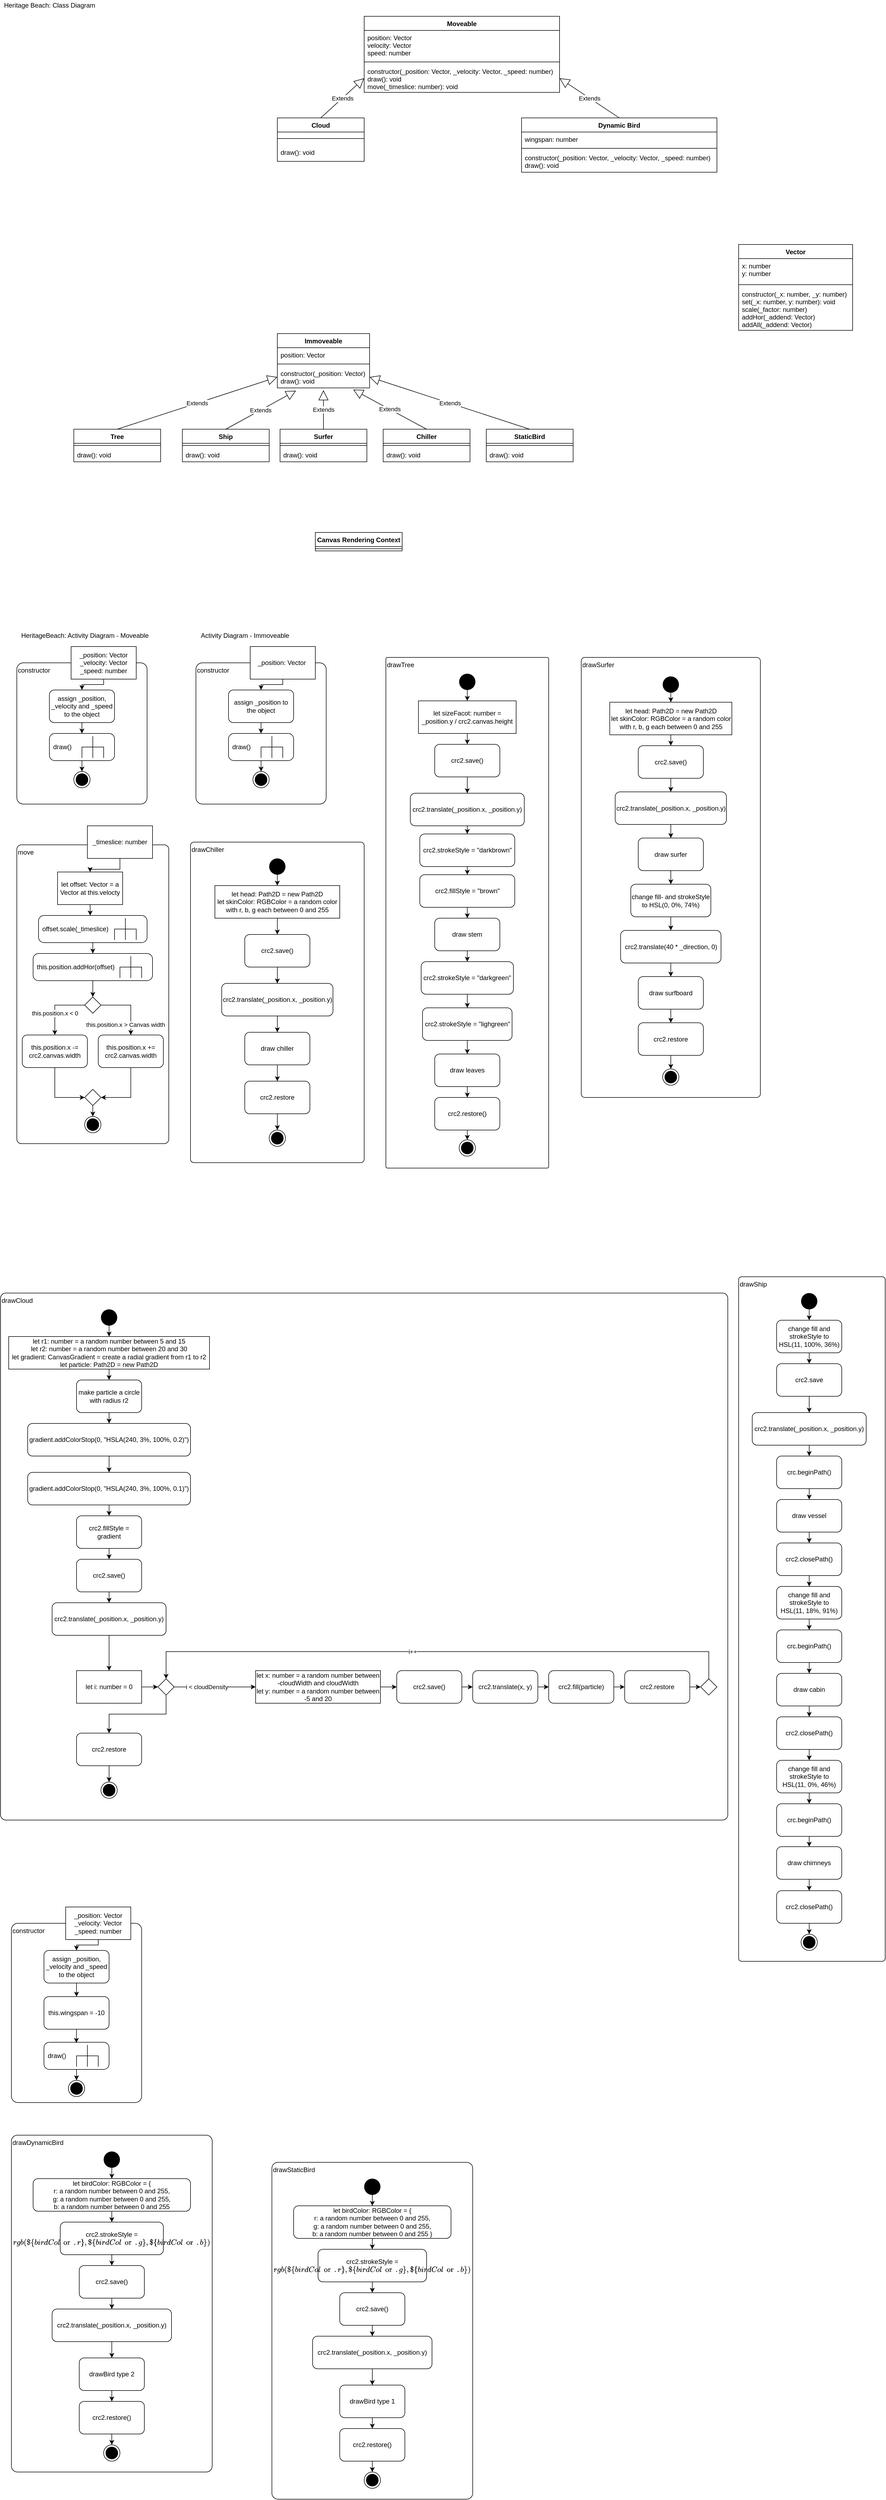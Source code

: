 <mxfile version="20.0.1" type="github">
  <diagram id="8aCHfYfsMenAU9huHKBk" name="Page-1">
    <mxGraphModel dx="2125" dy="1175" grid="1" gridSize="10" guides="1" tooltips="1" connect="1" arrows="1" fold="1" page="1" pageScale="1" pageWidth="1654" pageHeight="1169" math="0" shadow="0">
      <root>
        <mxCell id="0" />
        <mxCell id="1" parent="0" />
        <mxCell id="Rd0p_HdcmdbAc5Na88ju-1" value="Moveable" style="swimlane;fontStyle=1;align=center;verticalAlign=top;childLayout=stackLayout;horizontal=1;startSize=26;horizontalStack=0;resizeParent=1;resizeParentMax=0;resizeLast=0;collapsible=1;marginBottom=0;" vertex="1" parent="1">
          <mxGeometry x="680" y="50" width="360" height="140" as="geometry" />
        </mxCell>
        <mxCell id="Rd0p_HdcmdbAc5Na88ju-2" value="position: Vector&#xa;velocity: Vector&#xa;speed: number" style="text;strokeColor=none;fillColor=none;align=left;verticalAlign=top;spacingLeft=4;spacingRight=4;overflow=hidden;rotatable=0;points=[[0,0.5],[1,0.5]];portConstraint=eastwest;" vertex="1" parent="Rd0p_HdcmdbAc5Na88ju-1">
          <mxGeometry y="26" width="360" height="54" as="geometry" />
        </mxCell>
        <mxCell id="Rd0p_HdcmdbAc5Na88ju-3" value="" style="line;strokeWidth=1;fillColor=none;align=left;verticalAlign=middle;spacingTop=-1;spacingLeft=3;spacingRight=3;rotatable=0;labelPosition=right;points=[];portConstraint=eastwest;" vertex="1" parent="Rd0p_HdcmdbAc5Na88ju-1">
          <mxGeometry y="80" width="360" height="8" as="geometry" />
        </mxCell>
        <mxCell id="Rd0p_HdcmdbAc5Na88ju-4" value="constructor(_position: Vector, _velocity: Vector, _speed: number)&#xa;draw(): void&#xa;move(_timeslice: number): void&#xa;" style="text;strokeColor=none;fillColor=none;align=left;verticalAlign=top;spacingLeft=4;spacingRight=4;overflow=hidden;rotatable=0;points=[[0,0.5],[1,0.5]];portConstraint=eastwest;" vertex="1" parent="Rd0p_HdcmdbAc5Na88ju-1">
          <mxGeometry y="88" width="360" height="52" as="geometry" />
        </mxCell>
        <mxCell id="Rd0p_HdcmdbAc5Na88ju-17" value="Canvas Rendering Context" style="swimlane;fontStyle=1;align=center;verticalAlign=top;childLayout=stackLayout;horizontal=1;startSize=26;horizontalStack=0;resizeParent=1;resizeParentMax=0;resizeLast=0;collapsible=1;marginBottom=0;" vertex="1" parent="1">
          <mxGeometry x="590" y="1000" width="160" height="34" as="geometry" />
        </mxCell>
        <mxCell id="Rd0p_HdcmdbAc5Na88ju-19" value="" style="line;strokeWidth=1;fillColor=none;align=left;verticalAlign=middle;spacingTop=-1;spacingLeft=3;spacingRight=3;rotatable=0;labelPosition=right;points=[];portConstraint=eastwest;" vertex="1" parent="Rd0p_HdcmdbAc5Na88ju-17">
          <mxGeometry y="26" width="160" height="8" as="geometry" />
        </mxCell>
        <mxCell id="Rd0p_HdcmdbAc5Na88ju-21" value="Vector" style="swimlane;fontStyle=1;align=center;verticalAlign=top;childLayout=stackLayout;horizontal=1;startSize=26;horizontalStack=0;resizeParent=1;resizeParentMax=0;resizeLast=0;collapsible=1;marginBottom=0;" vertex="1" parent="1">
          <mxGeometry x="1370" y="470" width="210" height="158" as="geometry" />
        </mxCell>
        <mxCell id="Rd0p_HdcmdbAc5Na88ju-22" value="x: number&#xa;y: number" style="text;strokeColor=none;fillColor=none;align=left;verticalAlign=top;spacingLeft=4;spacingRight=4;overflow=hidden;rotatable=0;points=[[0,0.5],[1,0.5]];portConstraint=eastwest;" vertex="1" parent="Rd0p_HdcmdbAc5Na88ju-21">
          <mxGeometry y="26" width="210" height="44" as="geometry" />
        </mxCell>
        <mxCell id="Rd0p_HdcmdbAc5Na88ju-23" value="" style="line;strokeWidth=1;fillColor=none;align=left;verticalAlign=middle;spacingTop=-1;spacingLeft=3;spacingRight=3;rotatable=0;labelPosition=right;points=[];portConstraint=eastwest;" vertex="1" parent="Rd0p_HdcmdbAc5Na88ju-21">
          <mxGeometry y="70" width="210" height="8" as="geometry" />
        </mxCell>
        <mxCell id="Rd0p_HdcmdbAc5Na88ju-24" value="constructor(_x: number, _y: number)&#xa;set(_x: number, y: number): void&#xa;scale(_factor: number)&#xa;addHor(_addend: Vector)&#xa;addAll(_addend: Vector)" style="text;strokeColor=none;fillColor=none;align=left;verticalAlign=top;spacingLeft=4;spacingRight=4;overflow=hidden;rotatable=0;points=[[0,0.5],[1,0.5]];portConstraint=eastwest;" vertex="1" parent="Rd0p_HdcmdbAc5Na88ju-21">
          <mxGeometry y="78" width="210" height="80" as="geometry" />
        </mxCell>
        <mxCell id="Rd0p_HdcmdbAc5Na88ju-25" value="Tree" style="swimlane;fontStyle=1;align=center;verticalAlign=top;childLayout=stackLayout;horizontal=1;startSize=26;horizontalStack=0;resizeParent=1;resizeParentMax=0;resizeLast=0;collapsible=1;marginBottom=0;" vertex="1" parent="1">
          <mxGeometry x="145" y="810" width="160" height="60" as="geometry" />
        </mxCell>
        <mxCell id="Rd0p_HdcmdbAc5Na88ju-27" value="" style="line;strokeWidth=1;fillColor=none;align=left;verticalAlign=middle;spacingTop=-1;spacingLeft=3;spacingRight=3;rotatable=0;labelPosition=right;points=[];portConstraint=eastwest;" vertex="1" parent="Rd0p_HdcmdbAc5Na88ju-25">
          <mxGeometry y="26" width="160" height="8" as="geometry" />
        </mxCell>
        <mxCell id="Rd0p_HdcmdbAc5Na88ju-28" value="draw(): void" style="text;strokeColor=none;fillColor=none;align=left;verticalAlign=top;spacingLeft=4;spacingRight=4;overflow=hidden;rotatable=0;points=[[0,0.5],[1,0.5]];portConstraint=eastwest;" vertex="1" parent="Rd0p_HdcmdbAc5Na88ju-25">
          <mxGeometry y="34" width="160" height="26" as="geometry" />
        </mxCell>
        <mxCell id="Rd0p_HdcmdbAc5Na88ju-29" value="Chiller" style="swimlane;fontStyle=1;align=center;verticalAlign=top;childLayout=stackLayout;horizontal=1;startSize=26;horizontalStack=0;resizeParent=1;resizeParentMax=0;resizeLast=0;collapsible=1;marginBottom=0;" vertex="1" parent="1">
          <mxGeometry x="715" y="810" width="160" height="60" as="geometry" />
        </mxCell>
        <mxCell id="Rd0p_HdcmdbAc5Na88ju-31" value="" style="line;strokeWidth=1;fillColor=none;align=left;verticalAlign=middle;spacingTop=-1;spacingLeft=3;spacingRight=3;rotatable=0;labelPosition=right;points=[];portConstraint=eastwest;" vertex="1" parent="Rd0p_HdcmdbAc5Na88ju-29">
          <mxGeometry y="26" width="160" height="8" as="geometry" />
        </mxCell>
        <mxCell id="Rd0p_HdcmdbAc5Na88ju-32" value="draw(): void" style="text;strokeColor=none;fillColor=none;align=left;verticalAlign=top;spacingLeft=4;spacingRight=4;overflow=hidden;rotatable=0;points=[[0,0.5],[1,0.5]];portConstraint=eastwest;" vertex="1" parent="Rd0p_HdcmdbAc5Na88ju-29">
          <mxGeometry y="34" width="160" height="26" as="geometry" />
        </mxCell>
        <mxCell id="Rd0p_HdcmdbAc5Na88ju-33" value="Surfer" style="swimlane;fontStyle=1;align=center;verticalAlign=top;childLayout=stackLayout;horizontal=1;startSize=26;horizontalStack=0;resizeParent=1;resizeParentMax=0;resizeLast=0;collapsible=1;marginBottom=0;" vertex="1" parent="1">
          <mxGeometry x="525" y="810" width="160" height="60" as="geometry" />
        </mxCell>
        <mxCell id="Rd0p_HdcmdbAc5Na88ju-35" value="" style="line;strokeWidth=1;fillColor=none;align=left;verticalAlign=middle;spacingTop=-1;spacingLeft=3;spacingRight=3;rotatable=0;labelPosition=right;points=[];portConstraint=eastwest;" vertex="1" parent="Rd0p_HdcmdbAc5Na88ju-33">
          <mxGeometry y="26" width="160" height="8" as="geometry" />
        </mxCell>
        <mxCell id="Rd0p_HdcmdbAc5Na88ju-36" value="draw(): void" style="text;strokeColor=none;fillColor=none;align=left;verticalAlign=top;spacingLeft=4;spacingRight=4;overflow=hidden;rotatable=0;points=[[0,0.5],[1,0.5]];portConstraint=eastwest;" vertex="1" parent="Rd0p_HdcmdbAc5Na88ju-33">
          <mxGeometry y="34" width="160" height="26" as="geometry" />
        </mxCell>
        <mxCell id="Rd0p_HdcmdbAc5Na88ju-41" value="Immoveable" style="swimlane;fontStyle=1;align=center;verticalAlign=top;childLayout=stackLayout;horizontal=1;startSize=26;horizontalStack=0;resizeParent=1;resizeParentMax=0;resizeLast=0;collapsible=1;marginBottom=0;" vertex="1" parent="1">
          <mxGeometry x="520" y="634" width="170" height="100" as="geometry" />
        </mxCell>
        <mxCell id="Rd0p_HdcmdbAc5Na88ju-42" value="position: Vector" style="text;strokeColor=none;fillColor=none;align=left;verticalAlign=top;spacingLeft=4;spacingRight=4;overflow=hidden;rotatable=0;points=[[0,0.5],[1,0.5]];portConstraint=eastwest;" vertex="1" parent="Rd0p_HdcmdbAc5Na88ju-41">
          <mxGeometry y="26" width="170" height="26" as="geometry" />
        </mxCell>
        <mxCell id="Rd0p_HdcmdbAc5Na88ju-43" value="" style="line;strokeWidth=1;fillColor=none;align=left;verticalAlign=middle;spacingTop=-1;spacingLeft=3;spacingRight=3;rotatable=0;labelPosition=right;points=[];portConstraint=eastwest;" vertex="1" parent="Rd0p_HdcmdbAc5Na88ju-41">
          <mxGeometry y="52" width="170" height="8" as="geometry" />
        </mxCell>
        <mxCell id="Rd0p_HdcmdbAc5Na88ju-44" value="constructor(_position: Vector)&#xa;draw(): void" style="text;strokeColor=none;fillColor=none;align=left;verticalAlign=top;spacingLeft=4;spacingRight=4;overflow=hidden;rotatable=0;points=[[0,0.5],[1,0.5]];portConstraint=eastwest;" vertex="1" parent="Rd0p_HdcmdbAc5Na88ju-41">
          <mxGeometry y="60" width="170" height="40" as="geometry" />
        </mxCell>
        <mxCell id="Rd0p_HdcmdbAc5Na88ju-45" value="Ship" style="swimlane;fontStyle=1;align=center;verticalAlign=top;childLayout=stackLayout;horizontal=1;startSize=26;horizontalStack=0;resizeParent=1;resizeParentMax=0;resizeLast=0;collapsible=1;marginBottom=0;" vertex="1" parent="1">
          <mxGeometry x="345" y="810" width="160" height="60" as="geometry" />
        </mxCell>
        <mxCell id="Rd0p_HdcmdbAc5Na88ju-47" value="" style="line;strokeWidth=1;fillColor=none;align=left;verticalAlign=middle;spacingTop=-1;spacingLeft=3;spacingRight=3;rotatable=0;labelPosition=right;points=[];portConstraint=eastwest;" vertex="1" parent="Rd0p_HdcmdbAc5Na88ju-45">
          <mxGeometry y="26" width="160" height="8" as="geometry" />
        </mxCell>
        <mxCell id="Rd0p_HdcmdbAc5Na88ju-48" value="draw(): void" style="text;strokeColor=none;fillColor=none;align=left;verticalAlign=top;spacingLeft=4;spacingRight=4;overflow=hidden;rotatable=0;points=[[0,0.5],[1,0.5]];portConstraint=eastwest;" vertex="1" parent="Rd0p_HdcmdbAc5Na88ju-45">
          <mxGeometry y="34" width="160" height="26" as="geometry" />
        </mxCell>
        <mxCell id="Rd0p_HdcmdbAc5Na88ju-49" value="StaticBird" style="swimlane;fontStyle=1;align=center;verticalAlign=top;childLayout=stackLayout;horizontal=1;startSize=26;horizontalStack=0;resizeParent=1;resizeParentMax=0;resizeLast=0;collapsible=1;marginBottom=0;" vertex="1" parent="1">
          <mxGeometry x="905" y="810" width="160" height="60" as="geometry" />
        </mxCell>
        <mxCell id="Rd0p_HdcmdbAc5Na88ju-51" value="" style="line;strokeWidth=1;fillColor=none;align=left;verticalAlign=middle;spacingTop=-1;spacingLeft=3;spacingRight=3;rotatable=0;labelPosition=right;points=[];portConstraint=eastwest;" vertex="1" parent="Rd0p_HdcmdbAc5Na88ju-49">
          <mxGeometry y="26" width="160" height="8" as="geometry" />
        </mxCell>
        <mxCell id="Rd0p_HdcmdbAc5Na88ju-52" value="draw(): void" style="text;strokeColor=none;fillColor=none;align=left;verticalAlign=top;spacingLeft=4;spacingRight=4;overflow=hidden;rotatable=0;points=[[0,0.5],[1,0.5]];portConstraint=eastwest;" vertex="1" parent="Rd0p_HdcmdbAc5Na88ju-49">
          <mxGeometry y="34" width="160" height="26" as="geometry" />
        </mxCell>
        <mxCell id="Rd0p_HdcmdbAc5Na88ju-57" value="Cloud" style="swimlane;fontStyle=1;align=center;verticalAlign=top;childLayout=stackLayout;horizontal=1;startSize=26;horizontalStack=0;resizeParent=1;resizeParentMax=0;resizeLast=0;collapsible=1;marginBottom=0;" vertex="1" parent="1">
          <mxGeometry x="520" y="237" width="160" height="80" as="geometry" />
        </mxCell>
        <mxCell id="Rd0p_HdcmdbAc5Na88ju-59" value="" style="line;strokeWidth=1;fillColor=none;align=left;verticalAlign=middle;spacingTop=-1;spacingLeft=3;spacingRight=3;rotatable=0;labelPosition=right;points=[];portConstraint=eastwest;" vertex="1" parent="Rd0p_HdcmdbAc5Na88ju-57">
          <mxGeometry y="26" width="160" height="24" as="geometry" />
        </mxCell>
        <mxCell id="Rd0p_HdcmdbAc5Na88ju-60" value="draw(): void" style="text;strokeColor=none;fillColor=none;align=left;verticalAlign=top;spacingLeft=4;spacingRight=4;overflow=hidden;rotatable=0;points=[[0,0.5],[1,0.5]];portConstraint=eastwest;" vertex="1" parent="Rd0p_HdcmdbAc5Na88ju-57">
          <mxGeometry y="50" width="160" height="30" as="geometry" />
        </mxCell>
        <mxCell id="Rd0p_HdcmdbAc5Na88ju-61" value="Heritage Beach: Class Diagram" style="text;html=1;align=center;verticalAlign=middle;resizable=0;points=[];autosize=1;strokeColor=none;fillColor=none;" vertex="1" parent="1">
          <mxGeometry x="10" y="20" width="180" height="20" as="geometry" />
        </mxCell>
        <mxCell id="Rd0p_HdcmdbAc5Na88ju-63" value="Dynamic Bird" style="swimlane;fontStyle=1;align=center;verticalAlign=top;childLayout=stackLayout;horizontal=1;startSize=26;horizontalStack=0;resizeParent=1;resizeParentMax=0;resizeLast=0;collapsible=1;marginBottom=0;" vertex="1" parent="1">
          <mxGeometry x="970" y="237" width="360" height="100" as="geometry" />
        </mxCell>
        <mxCell id="Rd0p_HdcmdbAc5Na88ju-64" value="wingspan: number" style="text;strokeColor=none;fillColor=none;align=left;verticalAlign=top;spacingLeft=4;spacingRight=4;overflow=hidden;rotatable=0;points=[[0,0.5],[1,0.5]];portConstraint=eastwest;" vertex="1" parent="Rd0p_HdcmdbAc5Na88ju-63">
          <mxGeometry y="26" width="360" height="26" as="geometry" />
        </mxCell>
        <mxCell id="Rd0p_HdcmdbAc5Na88ju-65" value="" style="line;strokeWidth=1;fillColor=none;align=left;verticalAlign=middle;spacingTop=-1;spacingLeft=3;spacingRight=3;rotatable=0;labelPosition=right;points=[];portConstraint=eastwest;" vertex="1" parent="Rd0p_HdcmdbAc5Na88ju-63">
          <mxGeometry y="52" width="360" height="8" as="geometry" />
        </mxCell>
        <mxCell id="Rd0p_HdcmdbAc5Na88ju-66" value="constructor(_position: Vector, _velocity: Vector, _speed: number)&#xa;draw(): void" style="text;strokeColor=none;fillColor=none;align=left;verticalAlign=top;spacingLeft=4;spacingRight=4;overflow=hidden;rotatable=0;points=[[0,0.5],[1,0.5]];portConstraint=eastwest;" vertex="1" parent="Rd0p_HdcmdbAc5Na88ju-63">
          <mxGeometry y="60" width="360" height="40" as="geometry" />
        </mxCell>
        <mxCell id="Rd0p_HdcmdbAc5Na88ju-77" value="" style="group" vertex="1" connectable="0" parent="1">
          <mxGeometry x="40" y="1210" width="240" height="290" as="geometry" />
        </mxCell>
        <mxCell id="Rd0p_HdcmdbAc5Na88ju-67" value="constructor" style="rounded=1;whiteSpace=wrap;html=1;align=left;verticalAlign=top;arcSize=5;" vertex="1" parent="Rd0p_HdcmdbAc5Na88ju-77">
          <mxGeometry y="30" width="240" height="260" as="geometry" />
        </mxCell>
        <mxCell id="Rd0p_HdcmdbAc5Na88ju-68" value="_position: Vector _velocity: Vector&lt;br&gt;_speed: number" style="rounded=0;whiteSpace=wrap;html=1;" vertex="1" parent="Rd0p_HdcmdbAc5Na88ju-77">
          <mxGeometry x="100" width="120" height="60" as="geometry" />
        </mxCell>
        <mxCell id="Rd0p_HdcmdbAc5Na88ju-69" value="assign _position, _velocity and _speed to the object" style="rounded=1;whiteSpace=wrap;html=1;" vertex="1" parent="Rd0p_HdcmdbAc5Na88ju-77">
          <mxGeometry x="60" y="80" width="120" height="60" as="geometry" />
        </mxCell>
        <mxCell id="Rd0p_HdcmdbAc5Na88ju-73" style="edgeStyle=orthogonalEdgeStyle;rounded=0;orthogonalLoop=1;jettySize=auto;html=1;exitX=0.5;exitY=1;exitDx=0;exitDy=0;entryX=0.5;entryY=0;entryDx=0;entryDy=0;" edge="1" parent="Rd0p_HdcmdbAc5Na88ju-77" source="Rd0p_HdcmdbAc5Na88ju-68" target="Rd0p_HdcmdbAc5Na88ju-69">
          <mxGeometry relative="1" as="geometry">
            <Array as="points">
              <mxPoint x="160" y="70" />
              <mxPoint x="120" y="70" />
            </Array>
          </mxGeometry>
        </mxCell>
        <mxCell id="Rd0p_HdcmdbAc5Na88ju-71" value="draw()" style="shape=mxgraph.uml25.behaviorAction;html=1;rounded=1;absoluteArcSize=1;arcSize=10;align=left;spacingLeft=5;" vertex="1" parent="Rd0p_HdcmdbAc5Na88ju-77">
          <mxGeometry x="60" y="160" width="120" height="50" as="geometry" />
        </mxCell>
        <mxCell id="Rd0p_HdcmdbAc5Na88ju-75" style="edgeStyle=orthogonalEdgeStyle;rounded=0;orthogonalLoop=1;jettySize=auto;html=1;exitX=0.5;exitY=1;exitDx=0;exitDy=0;entryX=0.499;entryY=0;entryDx=0;entryDy=0;entryPerimeter=0;" edge="1" parent="Rd0p_HdcmdbAc5Na88ju-77" source="Rd0p_HdcmdbAc5Na88ju-69" target="Rd0p_HdcmdbAc5Na88ju-71">
          <mxGeometry relative="1" as="geometry" />
        </mxCell>
        <mxCell id="Rd0p_HdcmdbAc5Na88ju-72" value="" style="ellipse;html=1;shape=endState;fillColor=#000000;strokeColor=#000000;" vertex="1" parent="Rd0p_HdcmdbAc5Na88ju-77">
          <mxGeometry x="105" y="230" width="30" height="30" as="geometry" />
        </mxCell>
        <mxCell id="Rd0p_HdcmdbAc5Na88ju-76" style="edgeStyle=orthogonalEdgeStyle;rounded=0;orthogonalLoop=1;jettySize=auto;html=1;entryX=0.5;entryY=0;entryDx=0;entryDy=0;" edge="1" parent="Rd0p_HdcmdbAc5Na88ju-77" source="Rd0p_HdcmdbAc5Na88ju-71" target="Rd0p_HdcmdbAc5Na88ju-72">
          <mxGeometry relative="1" as="geometry" />
        </mxCell>
        <mxCell id="Rd0p_HdcmdbAc5Na88ju-101" value="" style="group" vertex="1" connectable="0" parent="1">
          <mxGeometry x="40" y="1540" width="280" height="585" as="geometry" />
        </mxCell>
        <mxCell id="Rd0p_HdcmdbAc5Na88ju-78" value="move" style="rounded=1;whiteSpace=wrap;html=1;align=left;verticalAlign=top;arcSize=3;" vertex="1" parent="Rd0p_HdcmdbAc5Na88ju-101">
          <mxGeometry y="35" width="280" height="550" as="geometry" />
        </mxCell>
        <mxCell id="Rd0p_HdcmdbAc5Na88ju-79" value="_timeslice: number" style="rounded=0;whiteSpace=wrap;html=1;" vertex="1" parent="Rd0p_HdcmdbAc5Na88ju-101">
          <mxGeometry x="130" width="120" height="60" as="geometry" />
        </mxCell>
        <mxCell id="Rd0p_HdcmdbAc5Na88ju-80" value="let offset: Vector = a Vector at this.velocty" style="rounded=0;whiteSpace=wrap;html=1;" vertex="1" parent="Rd0p_HdcmdbAc5Na88ju-101">
          <mxGeometry x="75" y="85" width="120" height="60" as="geometry" />
        </mxCell>
        <mxCell id="Rd0p_HdcmdbAc5Na88ju-95" style="edgeStyle=orthogonalEdgeStyle;rounded=0;orthogonalLoop=1;jettySize=auto;html=1;exitX=0.5;exitY=1;exitDx=0;exitDy=0;entryX=0.5;entryY=0;entryDx=0;entryDy=0;" edge="1" parent="Rd0p_HdcmdbAc5Na88ju-101" source="Rd0p_HdcmdbAc5Na88ju-79" target="Rd0p_HdcmdbAc5Na88ju-80">
          <mxGeometry relative="1" as="geometry" />
        </mxCell>
        <mxCell id="Rd0p_HdcmdbAc5Na88ju-82" value="offset.scale(_timeslice)" style="shape=mxgraph.uml25.behaviorAction;html=1;rounded=1;absoluteArcSize=1;arcSize=10;align=left;spacingLeft=5;" vertex="1" parent="Rd0p_HdcmdbAc5Na88ju-101">
          <mxGeometry x="40" y="165" width="200" height="50" as="geometry" />
        </mxCell>
        <mxCell id="Rd0p_HdcmdbAc5Na88ju-96" style="edgeStyle=orthogonalEdgeStyle;rounded=0;orthogonalLoop=1;jettySize=auto;html=1;exitX=0.5;exitY=1;exitDx=0;exitDy=0;entryX=0.476;entryY=0;entryDx=0;entryDy=0;entryPerimeter=0;" edge="1" parent="Rd0p_HdcmdbAc5Na88ju-101" source="Rd0p_HdcmdbAc5Na88ju-80" target="Rd0p_HdcmdbAc5Na88ju-82">
          <mxGeometry relative="1" as="geometry" />
        </mxCell>
        <mxCell id="Rd0p_HdcmdbAc5Na88ju-84" value="this.position.addHor(offset)" style="shape=mxgraph.uml25.behaviorAction;html=1;rounded=1;absoluteArcSize=1;arcSize=10;align=left;spacingLeft=5;" vertex="1" parent="Rd0p_HdcmdbAc5Na88ju-101">
          <mxGeometry x="30" y="235" width="220" height="50" as="geometry" />
        </mxCell>
        <mxCell id="Rd0p_HdcmdbAc5Na88ju-97" style="edgeStyle=orthogonalEdgeStyle;rounded=0;orthogonalLoop=1;jettySize=auto;html=1;entryX=0.5;entryY=0;entryDx=0;entryDy=0;entryPerimeter=0;" edge="1" parent="Rd0p_HdcmdbAc5Na88ju-101" source="Rd0p_HdcmdbAc5Na88ju-82" target="Rd0p_HdcmdbAc5Na88ju-84">
          <mxGeometry relative="1" as="geometry" />
        </mxCell>
        <mxCell id="Rd0p_HdcmdbAc5Na88ju-85" value="" style="rhombus;whiteSpace=wrap;html=1;" vertex="1" parent="Rd0p_HdcmdbAc5Na88ju-101">
          <mxGeometry x="125" y="315" width="30" height="30" as="geometry" />
        </mxCell>
        <mxCell id="Rd0p_HdcmdbAc5Na88ju-98" style="edgeStyle=orthogonalEdgeStyle;rounded=0;orthogonalLoop=1;jettySize=auto;html=1;entryX=0.5;entryY=0;entryDx=0;entryDy=0;" edge="1" parent="Rd0p_HdcmdbAc5Na88ju-101" source="Rd0p_HdcmdbAc5Na88ju-84" target="Rd0p_HdcmdbAc5Na88ju-85">
          <mxGeometry relative="1" as="geometry" />
        </mxCell>
        <mxCell id="Rd0p_HdcmdbAc5Na88ju-86" value="this.position.x += crc2.canvas.width" style="rounded=1;whiteSpace=wrap;html=1;" vertex="1" parent="Rd0p_HdcmdbAc5Na88ju-101">
          <mxGeometry x="150" y="385" width="120" height="60" as="geometry" />
        </mxCell>
        <mxCell id="Rd0p_HdcmdbAc5Na88ju-91" style="edgeStyle=orthogonalEdgeStyle;rounded=0;orthogonalLoop=1;jettySize=auto;html=1;exitX=1;exitY=0.5;exitDx=0;exitDy=0;entryX=0.5;entryY=0;entryDx=0;entryDy=0;" edge="1" parent="Rd0p_HdcmdbAc5Na88ju-101" source="Rd0p_HdcmdbAc5Na88ju-85" target="Rd0p_HdcmdbAc5Na88ju-86">
          <mxGeometry relative="1" as="geometry" />
        </mxCell>
        <mxCell id="Rd0p_HdcmdbAc5Na88ju-100" value="this.position.x &amp;gt; Canvas width" style="edgeLabel;html=1;align=center;verticalAlign=middle;resizable=0;points=[];" vertex="1" connectable="0" parent="Rd0p_HdcmdbAc5Na88ju-91">
          <mxGeometry x="0.298" y="-1" relative="1" as="geometry">
            <mxPoint x="-9" y="19" as="offset" />
          </mxGeometry>
        </mxCell>
        <mxCell id="Rd0p_HdcmdbAc5Na88ju-87" value="this.position.x -= crc2.canvas.width" style="rounded=1;whiteSpace=wrap;html=1;" vertex="1" parent="Rd0p_HdcmdbAc5Na88ju-101">
          <mxGeometry x="10" y="385" width="120" height="60" as="geometry" />
        </mxCell>
        <mxCell id="Rd0p_HdcmdbAc5Na88ju-90" style="edgeStyle=orthogonalEdgeStyle;rounded=0;orthogonalLoop=1;jettySize=auto;html=1;exitX=0;exitY=0.5;exitDx=0;exitDy=0;entryX=0.5;entryY=0;entryDx=0;entryDy=0;" edge="1" parent="Rd0p_HdcmdbAc5Na88ju-101" source="Rd0p_HdcmdbAc5Na88ju-85" target="Rd0p_HdcmdbAc5Na88ju-87">
          <mxGeometry relative="1" as="geometry" />
        </mxCell>
        <mxCell id="Rd0p_HdcmdbAc5Na88ju-99" value="this.position.x &amp;lt; 0" style="edgeLabel;html=1;align=center;verticalAlign=middle;resizable=0;points=[];" vertex="1" connectable="0" parent="Rd0p_HdcmdbAc5Na88ju-90">
          <mxGeometry x="0.309" y="1" relative="1" as="geometry">
            <mxPoint x="-1" y="-2" as="offset" />
          </mxGeometry>
        </mxCell>
        <mxCell id="Rd0p_HdcmdbAc5Na88ju-88" value="" style="rhombus;whiteSpace=wrap;html=1;" vertex="1" parent="Rd0p_HdcmdbAc5Na88ju-101">
          <mxGeometry x="125" y="485" width="30" height="30" as="geometry" />
        </mxCell>
        <mxCell id="Rd0p_HdcmdbAc5Na88ju-93" style="edgeStyle=orthogonalEdgeStyle;rounded=0;orthogonalLoop=1;jettySize=auto;html=1;exitX=0.5;exitY=1;exitDx=0;exitDy=0;entryX=1;entryY=0.5;entryDx=0;entryDy=0;" edge="1" parent="Rd0p_HdcmdbAc5Na88ju-101" source="Rd0p_HdcmdbAc5Na88ju-86" target="Rd0p_HdcmdbAc5Na88ju-88">
          <mxGeometry relative="1" as="geometry" />
        </mxCell>
        <mxCell id="Rd0p_HdcmdbAc5Na88ju-92" style="edgeStyle=orthogonalEdgeStyle;rounded=0;orthogonalLoop=1;jettySize=auto;html=1;exitX=0.5;exitY=1;exitDx=0;exitDy=0;entryX=0;entryY=0.5;entryDx=0;entryDy=0;" edge="1" parent="Rd0p_HdcmdbAc5Na88ju-101" source="Rd0p_HdcmdbAc5Na88ju-87" target="Rd0p_HdcmdbAc5Na88ju-88">
          <mxGeometry relative="1" as="geometry" />
        </mxCell>
        <mxCell id="Rd0p_HdcmdbAc5Na88ju-89" value="" style="ellipse;html=1;shape=endState;fillColor=#000000;strokeColor=#000000;" vertex="1" parent="Rd0p_HdcmdbAc5Na88ju-101">
          <mxGeometry x="125" y="535" width="30" height="30" as="geometry" />
        </mxCell>
        <mxCell id="Rd0p_HdcmdbAc5Na88ju-94" style="edgeStyle=orthogonalEdgeStyle;rounded=0;orthogonalLoop=1;jettySize=auto;html=1;exitX=0.5;exitY=1;exitDx=0;exitDy=0;entryX=0.5;entryY=0;entryDx=0;entryDy=0;" edge="1" parent="Rd0p_HdcmdbAc5Na88ju-101" source="Rd0p_HdcmdbAc5Na88ju-88" target="Rd0p_HdcmdbAc5Na88ju-89">
          <mxGeometry relative="1" as="geometry" />
        </mxCell>
        <mxCell id="Rd0p_HdcmdbAc5Na88ju-102" value="HeritageBeach: Activity Diagram - Moveable" style="text;html=1;align=center;verticalAlign=middle;resizable=0;points=[];autosize=1;strokeColor=none;fillColor=none;" vertex="1" parent="1">
          <mxGeometry x="40" y="1180" width="250" height="20" as="geometry" />
        </mxCell>
        <mxCell id="Rd0p_HdcmdbAc5Na88ju-103" value="" style="group" vertex="1" connectable="0" parent="1">
          <mxGeometry x="370" y="1210" width="240" height="290" as="geometry" />
        </mxCell>
        <mxCell id="Rd0p_HdcmdbAc5Na88ju-104" value="constructor" style="rounded=1;whiteSpace=wrap;html=1;align=left;verticalAlign=top;arcSize=5;" vertex="1" parent="Rd0p_HdcmdbAc5Na88ju-103">
          <mxGeometry y="30" width="240" height="260" as="geometry" />
        </mxCell>
        <mxCell id="Rd0p_HdcmdbAc5Na88ju-105" value="_position: Vector&amp;nbsp;" style="rounded=0;whiteSpace=wrap;html=1;" vertex="1" parent="Rd0p_HdcmdbAc5Na88ju-103">
          <mxGeometry x="100" width="120" height="60" as="geometry" />
        </mxCell>
        <mxCell id="Rd0p_HdcmdbAc5Na88ju-106" value="assign _position to the object" style="rounded=1;whiteSpace=wrap;html=1;" vertex="1" parent="Rd0p_HdcmdbAc5Na88ju-103">
          <mxGeometry x="60" y="80" width="120" height="60" as="geometry" />
        </mxCell>
        <mxCell id="Rd0p_HdcmdbAc5Na88ju-107" style="edgeStyle=orthogonalEdgeStyle;rounded=0;orthogonalLoop=1;jettySize=auto;html=1;exitX=0.5;exitY=1;exitDx=0;exitDy=0;entryX=0.5;entryY=0;entryDx=0;entryDy=0;" edge="1" parent="Rd0p_HdcmdbAc5Na88ju-103" source="Rd0p_HdcmdbAc5Na88ju-105" target="Rd0p_HdcmdbAc5Na88ju-106">
          <mxGeometry relative="1" as="geometry">
            <Array as="points">
              <mxPoint x="160" y="70" />
              <mxPoint x="120" y="70" />
            </Array>
          </mxGeometry>
        </mxCell>
        <mxCell id="Rd0p_HdcmdbAc5Na88ju-108" value="draw()" style="shape=mxgraph.uml25.behaviorAction;html=1;rounded=1;absoluteArcSize=1;arcSize=10;align=left;spacingLeft=5;" vertex="1" parent="Rd0p_HdcmdbAc5Na88ju-103">
          <mxGeometry x="60" y="160" width="120" height="50" as="geometry" />
        </mxCell>
        <mxCell id="Rd0p_HdcmdbAc5Na88ju-109" style="edgeStyle=orthogonalEdgeStyle;rounded=0;orthogonalLoop=1;jettySize=auto;html=1;exitX=0.5;exitY=1;exitDx=0;exitDy=0;entryX=0.499;entryY=0;entryDx=0;entryDy=0;entryPerimeter=0;" edge="1" parent="Rd0p_HdcmdbAc5Na88ju-103" source="Rd0p_HdcmdbAc5Na88ju-106" target="Rd0p_HdcmdbAc5Na88ju-108">
          <mxGeometry relative="1" as="geometry" />
        </mxCell>
        <mxCell id="Rd0p_HdcmdbAc5Na88ju-110" value="" style="ellipse;html=1;shape=endState;fillColor=#000000;strokeColor=#000000;" vertex="1" parent="Rd0p_HdcmdbAc5Na88ju-103">
          <mxGeometry x="105" y="230" width="30" height="30" as="geometry" />
        </mxCell>
        <mxCell id="Rd0p_HdcmdbAc5Na88ju-111" style="edgeStyle=orthogonalEdgeStyle;rounded=0;orthogonalLoop=1;jettySize=auto;html=1;entryX=0.5;entryY=0;entryDx=0;entryDy=0;" edge="1" parent="Rd0p_HdcmdbAc5Na88ju-103" source="Rd0p_HdcmdbAc5Na88ju-108" target="Rd0p_HdcmdbAc5Na88ju-110">
          <mxGeometry relative="1" as="geometry" />
        </mxCell>
        <mxCell id="Rd0p_HdcmdbAc5Na88ju-112" value="Activity Diagram - Immoveable" style="text;html=1;align=center;verticalAlign=middle;resizable=0;points=[];autosize=1;strokeColor=none;fillColor=none;" vertex="1" parent="1">
          <mxGeometry x="370" y="1180" width="180" height="20" as="geometry" />
        </mxCell>
        <mxCell id="Rd0p_HdcmdbAc5Na88ju-296" value="" style="group" vertex="1" connectable="0" parent="1">
          <mxGeometry x="720" y="1230" width="300" height="940" as="geometry" />
        </mxCell>
        <mxCell id="Rd0p_HdcmdbAc5Na88ju-154" value="drawTree" style="rounded=1;whiteSpace=wrap;html=1;verticalAlign=top;align=left;arcSize=1;" vertex="1" parent="Rd0p_HdcmdbAc5Na88ju-296">
          <mxGeometry width="300" height="940" as="geometry" />
        </mxCell>
        <mxCell id="Rd0p_HdcmdbAc5Na88ju-156" value="let sizeFacot: number = _position.y / crc2.canvas.height" style="rounded=0;whiteSpace=wrap;html=1;" vertex="1" parent="Rd0p_HdcmdbAc5Na88ju-296">
          <mxGeometry x="60" y="80" width="180" height="60" as="geometry" />
        </mxCell>
        <mxCell id="Rd0p_HdcmdbAc5Na88ju-158" value="crc2.strokeStyle = &quot;darkbrown&quot;" style="rounded=1;whiteSpace=wrap;html=1;" vertex="1" parent="Rd0p_HdcmdbAc5Na88ju-296">
          <mxGeometry x="62.5" y="325" width="175" height="60" as="geometry" />
        </mxCell>
        <mxCell id="Rd0p_HdcmdbAc5Na88ju-159" value="crc2.fillStyle = &quot;brown&quot;" style="rounded=1;whiteSpace=wrap;html=1;" vertex="1" parent="Rd0p_HdcmdbAc5Na88ju-296">
          <mxGeometry x="62.5" y="400" width="175" height="60" as="geometry" />
        </mxCell>
        <mxCell id="Rd0p_HdcmdbAc5Na88ju-160" style="edgeStyle=orthogonalEdgeStyle;rounded=0;orthogonalLoop=1;jettySize=auto;html=1;exitX=0.5;exitY=1;exitDx=0;exitDy=0;entryX=0.5;entryY=0;entryDx=0;entryDy=0;" edge="1" parent="Rd0p_HdcmdbAc5Na88ju-296" source="Rd0p_HdcmdbAc5Na88ju-158" target="Rd0p_HdcmdbAc5Na88ju-159">
          <mxGeometry relative="1" as="geometry" />
        </mxCell>
        <mxCell id="Rd0p_HdcmdbAc5Na88ju-161" value="draw stem" style="rounded=1;whiteSpace=wrap;html=1;" vertex="1" parent="Rd0p_HdcmdbAc5Na88ju-296">
          <mxGeometry x="90" y="480" width="120" height="60" as="geometry" />
        </mxCell>
        <mxCell id="Rd0p_HdcmdbAc5Na88ju-162" style="edgeStyle=orthogonalEdgeStyle;rounded=0;orthogonalLoop=1;jettySize=auto;html=1;exitX=0.5;exitY=1;exitDx=0;exitDy=0;entryX=0.5;entryY=0;entryDx=0;entryDy=0;" edge="1" parent="Rd0p_HdcmdbAc5Na88ju-296" source="Rd0p_HdcmdbAc5Na88ju-159" target="Rd0p_HdcmdbAc5Na88ju-161">
          <mxGeometry relative="1" as="geometry" />
        </mxCell>
        <mxCell id="Rd0p_HdcmdbAc5Na88ju-163" value="crc2.strokeStyle = &quot;darkgreen&quot;" style="rounded=1;whiteSpace=wrap;html=1;" vertex="1" parent="Rd0p_HdcmdbAc5Na88ju-296">
          <mxGeometry x="65" y="560" width="170" height="60" as="geometry" />
        </mxCell>
        <mxCell id="Rd0p_HdcmdbAc5Na88ju-164" style="edgeStyle=orthogonalEdgeStyle;rounded=0;orthogonalLoop=1;jettySize=auto;html=1;exitX=0.5;exitY=1;exitDx=0;exitDy=0;entryX=0.5;entryY=0;entryDx=0;entryDy=0;" edge="1" parent="Rd0p_HdcmdbAc5Na88ju-296" source="Rd0p_HdcmdbAc5Na88ju-161" target="Rd0p_HdcmdbAc5Na88ju-163">
          <mxGeometry relative="1" as="geometry" />
        </mxCell>
        <mxCell id="Rd0p_HdcmdbAc5Na88ju-165" value="crc2.strokeStyle = &quot;lighgreen&quot;" style="rounded=1;whiteSpace=wrap;html=1;" vertex="1" parent="Rd0p_HdcmdbAc5Na88ju-296">
          <mxGeometry x="67.5" y="645" width="165" height="60" as="geometry" />
        </mxCell>
        <mxCell id="Rd0p_HdcmdbAc5Na88ju-166" style="edgeStyle=orthogonalEdgeStyle;rounded=0;orthogonalLoop=1;jettySize=auto;html=1;exitX=0.5;exitY=1;exitDx=0;exitDy=0;entryX=0.5;entryY=0;entryDx=0;entryDy=0;" edge="1" parent="Rd0p_HdcmdbAc5Na88ju-296" source="Rd0p_HdcmdbAc5Na88ju-163" target="Rd0p_HdcmdbAc5Na88ju-165">
          <mxGeometry relative="1" as="geometry" />
        </mxCell>
        <mxCell id="Rd0p_HdcmdbAc5Na88ju-167" value="draw leaves" style="rounded=1;whiteSpace=wrap;html=1;" vertex="1" parent="Rd0p_HdcmdbAc5Na88ju-296">
          <mxGeometry x="90" y="730" width="120" height="60" as="geometry" />
        </mxCell>
        <mxCell id="Rd0p_HdcmdbAc5Na88ju-168" style="edgeStyle=orthogonalEdgeStyle;rounded=0;orthogonalLoop=1;jettySize=auto;html=1;exitX=0.5;exitY=1;exitDx=0;exitDy=0;entryX=0.5;entryY=0;entryDx=0;entryDy=0;" edge="1" parent="Rd0p_HdcmdbAc5Na88ju-296" source="Rd0p_HdcmdbAc5Na88ju-165" target="Rd0p_HdcmdbAc5Na88ju-167">
          <mxGeometry relative="1" as="geometry" />
        </mxCell>
        <mxCell id="Rd0p_HdcmdbAc5Na88ju-169" value="" style="ellipse;html=1;shape=endState;fillColor=#000000;strokeColor=#000000;" vertex="1" parent="Rd0p_HdcmdbAc5Na88ju-296">
          <mxGeometry x="135" y="888" width="30" height="30" as="geometry" />
        </mxCell>
        <mxCell id="Rd0p_HdcmdbAc5Na88ju-170" style="edgeStyle=orthogonalEdgeStyle;rounded=0;orthogonalLoop=1;jettySize=auto;html=1;exitX=0.5;exitY=1;exitDx=0;exitDy=0;entryX=0.5;entryY=0;entryDx=0;entryDy=0;" edge="1" parent="Rd0p_HdcmdbAc5Na88ju-296" source="Rd0p_HdcmdbAc5Na88ju-171" target="Rd0p_HdcmdbAc5Na88ju-158">
          <mxGeometry relative="1" as="geometry" />
        </mxCell>
        <mxCell id="Rd0p_HdcmdbAc5Na88ju-171" value="crc2.translate(_position.x, _position.y)" style="rounded=1;whiteSpace=wrap;html=1;" vertex="1" parent="Rd0p_HdcmdbAc5Na88ju-296">
          <mxGeometry x="45" y="250" width="210" height="60" as="geometry" />
        </mxCell>
        <mxCell id="Rd0p_HdcmdbAc5Na88ju-172" style="edgeStyle=orthogonalEdgeStyle;rounded=0;orthogonalLoop=1;jettySize=auto;html=1;exitX=0.5;exitY=1;exitDx=0;exitDy=0;entryX=0.5;entryY=0;entryDx=0;entryDy=0;" edge="1" parent="Rd0p_HdcmdbAc5Na88ju-296" source="Rd0p_HdcmdbAc5Na88ju-173" target="Rd0p_HdcmdbAc5Na88ju-171">
          <mxGeometry relative="1" as="geometry" />
        </mxCell>
        <mxCell id="Rd0p_HdcmdbAc5Na88ju-173" value="crc2.save()" style="rounded=1;whiteSpace=wrap;html=1;" vertex="1" parent="Rd0p_HdcmdbAc5Na88ju-296">
          <mxGeometry x="90" y="160" width="120" height="60" as="geometry" />
        </mxCell>
        <mxCell id="Rd0p_HdcmdbAc5Na88ju-174" style="edgeStyle=orthogonalEdgeStyle;rounded=0;orthogonalLoop=1;jettySize=auto;html=1;exitX=0.5;exitY=1;exitDx=0;exitDy=0;entryX=0.5;entryY=0;entryDx=0;entryDy=0;" edge="1" parent="Rd0p_HdcmdbAc5Na88ju-296" source="Rd0p_HdcmdbAc5Na88ju-156" target="Rd0p_HdcmdbAc5Na88ju-173">
          <mxGeometry relative="1" as="geometry" />
        </mxCell>
        <mxCell id="Rd0p_HdcmdbAc5Na88ju-175" style="edgeStyle=orthogonalEdgeStyle;rounded=0;orthogonalLoop=1;jettySize=auto;html=1;exitX=0.5;exitY=1;exitDx=0;exitDy=0;entryX=0.5;entryY=0;entryDx=0;entryDy=0;" edge="1" parent="Rd0p_HdcmdbAc5Na88ju-296" source="Rd0p_HdcmdbAc5Na88ju-176" target="Rd0p_HdcmdbAc5Na88ju-169">
          <mxGeometry relative="1" as="geometry" />
        </mxCell>
        <mxCell id="Rd0p_HdcmdbAc5Na88ju-176" value="crc2.restore()" style="rounded=1;whiteSpace=wrap;html=1;" vertex="1" parent="Rd0p_HdcmdbAc5Na88ju-296">
          <mxGeometry x="90" y="810" width="120" height="60" as="geometry" />
        </mxCell>
        <mxCell id="Rd0p_HdcmdbAc5Na88ju-177" style="edgeStyle=orthogonalEdgeStyle;rounded=0;orthogonalLoop=1;jettySize=auto;html=1;exitX=0.5;exitY=1;exitDx=0;exitDy=0;entryX=0.5;entryY=0;entryDx=0;entryDy=0;" edge="1" parent="Rd0p_HdcmdbAc5Na88ju-296" source="Rd0p_HdcmdbAc5Na88ju-167" target="Rd0p_HdcmdbAc5Na88ju-176">
          <mxGeometry relative="1" as="geometry" />
        </mxCell>
        <mxCell id="Rd0p_HdcmdbAc5Na88ju-295" style="edgeStyle=orthogonalEdgeStyle;rounded=0;orthogonalLoop=1;jettySize=auto;html=1;exitX=0.5;exitY=1;exitDx=0;exitDy=0;entryX=0.5;entryY=0;entryDx=0;entryDy=0;" edge="1" parent="Rd0p_HdcmdbAc5Na88ju-296" source="Rd0p_HdcmdbAc5Na88ju-294" target="Rd0p_HdcmdbAc5Na88ju-156">
          <mxGeometry relative="1" as="geometry" />
        </mxCell>
        <mxCell id="Rd0p_HdcmdbAc5Na88ju-294" value="" style="ellipse;fillColor=#000000;strokeColor=none;" vertex="1" parent="Rd0p_HdcmdbAc5Na88ju-296">
          <mxGeometry x="135" y="30" width="30" height="30" as="geometry" />
        </mxCell>
        <mxCell id="Rd0p_HdcmdbAc5Na88ju-300" value="" style="group" vertex="1" connectable="0" parent="1">
          <mxGeometry x="360" y="1570" width="320" height="590" as="geometry" />
        </mxCell>
        <mxCell id="Rd0p_HdcmdbAc5Na88ju-179" value="drawChiller" style="rounded=1;whiteSpace=wrap;html=1;verticalAlign=top;align=left;arcSize=2;" vertex="1" parent="Rd0p_HdcmdbAc5Na88ju-300">
          <mxGeometry width="320" height="590" as="geometry" />
        </mxCell>
        <mxCell id="Rd0p_HdcmdbAc5Na88ju-181" value="let head: Path2D = new Path2D&lt;br&gt;let skinColor: RGBColor = a random color with r, b, g each between 0 and 255" style="rounded=0;whiteSpace=wrap;html=1;" vertex="1" parent="Rd0p_HdcmdbAc5Na88ju-300">
          <mxGeometry x="45" y="80" width="230" height="60" as="geometry" />
        </mxCell>
        <mxCell id="Rd0p_HdcmdbAc5Na88ju-183" value="crc2.save()" style="rounded=1;whiteSpace=wrap;html=1;" vertex="1" parent="Rd0p_HdcmdbAc5Na88ju-300">
          <mxGeometry x="100" y="170" width="120" height="60" as="geometry" />
        </mxCell>
        <mxCell id="Rd0p_HdcmdbAc5Na88ju-184" style="edgeStyle=orthogonalEdgeStyle;rounded=0;orthogonalLoop=1;jettySize=auto;html=1;exitX=0.5;exitY=1;exitDx=0;exitDy=0;entryX=0.5;entryY=0;entryDx=0;entryDy=0;" edge="1" parent="Rd0p_HdcmdbAc5Na88ju-300" source="Rd0p_HdcmdbAc5Na88ju-181" target="Rd0p_HdcmdbAc5Na88ju-183">
          <mxGeometry relative="1" as="geometry" />
        </mxCell>
        <mxCell id="Rd0p_HdcmdbAc5Na88ju-185" value="crc2.translate(_position.x, _position.y)" style="rounded=1;whiteSpace=wrap;html=1;" vertex="1" parent="Rd0p_HdcmdbAc5Na88ju-300">
          <mxGeometry x="57.5" y="260" width="205" height="60" as="geometry" />
        </mxCell>
        <mxCell id="Rd0p_HdcmdbAc5Na88ju-186" style="edgeStyle=orthogonalEdgeStyle;rounded=0;orthogonalLoop=1;jettySize=auto;html=1;exitX=0.5;exitY=1;exitDx=0;exitDy=0;entryX=0.5;entryY=0;entryDx=0;entryDy=0;" edge="1" parent="Rd0p_HdcmdbAc5Na88ju-300" source="Rd0p_HdcmdbAc5Na88ju-183" target="Rd0p_HdcmdbAc5Na88ju-185">
          <mxGeometry relative="1" as="geometry" />
        </mxCell>
        <mxCell id="Rd0p_HdcmdbAc5Na88ju-187" value="draw chiller" style="rounded=1;whiteSpace=wrap;html=1;" vertex="1" parent="Rd0p_HdcmdbAc5Na88ju-300">
          <mxGeometry x="100" y="350" width="120" height="60" as="geometry" />
        </mxCell>
        <mxCell id="Rd0p_HdcmdbAc5Na88ju-188" style="edgeStyle=orthogonalEdgeStyle;rounded=0;orthogonalLoop=1;jettySize=auto;html=1;exitX=0.5;exitY=1;exitDx=0;exitDy=0;entryX=0.5;entryY=0;entryDx=0;entryDy=0;" edge="1" parent="Rd0p_HdcmdbAc5Na88ju-300" source="Rd0p_HdcmdbAc5Na88ju-185" target="Rd0p_HdcmdbAc5Na88ju-187">
          <mxGeometry relative="1" as="geometry" />
        </mxCell>
        <mxCell id="Rd0p_HdcmdbAc5Na88ju-189" value="crc2.restore" style="rounded=1;whiteSpace=wrap;html=1;" vertex="1" parent="Rd0p_HdcmdbAc5Na88ju-300">
          <mxGeometry x="100" y="440" width="120" height="60" as="geometry" />
        </mxCell>
        <mxCell id="Rd0p_HdcmdbAc5Na88ju-190" style="edgeStyle=orthogonalEdgeStyle;rounded=0;orthogonalLoop=1;jettySize=auto;html=1;exitX=0.5;exitY=1;exitDx=0;exitDy=0;entryX=0.5;entryY=0;entryDx=0;entryDy=0;" edge="1" parent="Rd0p_HdcmdbAc5Na88ju-300" source="Rd0p_HdcmdbAc5Na88ju-187" target="Rd0p_HdcmdbAc5Na88ju-189">
          <mxGeometry relative="1" as="geometry" />
        </mxCell>
        <mxCell id="Rd0p_HdcmdbAc5Na88ju-191" value="" style="ellipse;html=1;shape=endState;fillColor=#000000;strokeColor=#000000;" vertex="1" parent="Rd0p_HdcmdbAc5Na88ju-300">
          <mxGeometry x="145" y="530" width="30" height="30" as="geometry" />
        </mxCell>
        <mxCell id="Rd0p_HdcmdbAc5Na88ju-192" style="edgeStyle=orthogonalEdgeStyle;rounded=0;orthogonalLoop=1;jettySize=auto;html=1;exitX=0.5;exitY=1;exitDx=0;exitDy=0;entryX=0.5;entryY=0;entryDx=0;entryDy=0;" edge="1" parent="Rd0p_HdcmdbAc5Na88ju-300" source="Rd0p_HdcmdbAc5Na88ju-189" target="Rd0p_HdcmdbAc5Na88ju-191">
          <mxGeometry relative="1" as="geometry" />
        </mxCell>
        <mxCell id="Rd0p_HdcmdbAc5Na88ju-299" value="" style="edgeStyle=orthogonalEdgeStyle;rounded=0;orthogonalLoop=1;jettySize=auto;html=1;" edge="1" parent="Rd0p_HdcmdbAc5Na88ju-300" source="Rd0p_HdcmdbAc5Na88ju-297" target="Rd0p_HdcmdbAc5Na88ju-181">
          <mxGeometry relative="1" as="geometry" />
        </mxCell>
        <mxCell id="Rd0p_HdcmdbAc5Na88ju-297" value="" style="ellipse;fillColor=#000000;strokeColor=none;" vertex="1" parent="Rd0p_HdcmdbAc5Na88ju-300">
          <mxGeometry x="145" y="30" width="30" height="30" as="geometry" />
        </mxCell>
        <mxCell id="Rd0p_HdcmdbAc5Na88ju-303" value="" style="group" vertex="1" connectable="0" parent="1">
          <mxGeometry x="1080" y="1230" width="330" height="810" as="geometry" />
        </mxCell>
        <mxCell id="Rd0p_HdcmdbAc5Na88ju-194" value="drawSurfer" style="rounded=1;whiteSpace=wrap;html=1;verticalAlign=top;align=left;arcSize=2;" vertex="1" parent="Rd0p_HdcmdbAc5Na88ju-303">
          <mxGeometry width="330" height="810" as="geometry" />
        </mxCell>
        <mxCell id="Rd0p_HdcmdbAc5Na88ju-196" value="let head: Path2D = new Path2D&lt;br&gt;let skinColor: RGBColor = a random color with r, b, g each between 0 and 255" style="rounded=0;whiteSpace=wrap;html=1;" vertex="1" parent="Rd0p_HdcmdbAc5Na88ju-303">
          <mxGeometry x="52.5" y="82.5" width="225" height="60" as="geometry" />
        </mxCell>
        <mxCell id="Rd0p_HdcmdbAc5Na88ju-198" value="crc2.save()" style="rounded=1;whiteSpace=wrap;html=1;" vertex="1" parent="Rd0p_HdcmdbAc5Na88ju-303">
          <mxGeometry x="105" y="162.5" width="120" height="60" as="geometry" />
        </mxCell>
        <mxCell id="Rd0p_HdcmdbAc5Na88ju-199" style="edgeStyle=orthogonalEdgeStyle;rounded=0;orthogonalLoop=1;jettySize=auto;html=1;exitX=0.5;exitY=1;exitDx=0;exitDy=0;entryX=0.5;entryY=0;entryDx=0;entryDy=0;" edge="1" parent="Rd0p_HdcmdbAc5Na88ju-303" source="Rd0p_HdcmdbAc5Na88ju-196" target="Rd0p_HdcmdbAc5Na88ju-198">
          <mxGeometry relative="1" as="geometry" />
        </mxCell>
        <mxCell id="Rd0p_HdcmdbAc5Na88ju-200" value="crc2.translate(_position.x, _position.y)" style="rounded=1;whiteSpace=wrap;html=1;" vertex="1" parent="Rd0p_HdcmdbAc5Na88ju-303">
          <mxGeometry x="62.5" y="247.5" width="205" height="60" as="geometry" />
        </mxCell>
        <mxCell id="Rd0p_HdcmdbAc5Na88ju-201" style="edgeStyle=orthogonalEdgeStyle;rounded=0;orthogonalLoop=1;jettySize=auto;html=1;exitX=0.5;exitY=1;exitDx=0;exitDy=0;entryX=0.5;entryY=0;entryDx=0;entryDy=0;" edge="1" parent="Rd0p_HdcmdbAc5Na88ju-303" source="Rd0p_HdcmdbAc5Na88ju-198" target="Rd0p_HdcmdbAc5Na88ju-200">
          <mxGeometry relative="1" as="geometry" />
        </mxCell>
        <mxCell id="Rd0p_HdcmdbAc5Na88ju-202" value="draw surfer" style="rounded=1;whiteSpace=wrap;html=1;" vertex="1" parent="Rd0p_HdcmdbAc5Na88ju-303">
          <mxGeometry x="105" y="332.5" width="120" height="60" as="geometry" />
        </mxCell>
        <mxCell id="Rd0p_HdcmdbAc5Na88ju-203" style="edgeStyle=orthogonalEdgeStyle;rounded=0;orthogonalLoop=1;jettySize=auto;html=1;exitX=0.5;exitY=1;exitDx=0;exitDy=0;entryX=0.5;entryY=0;entryDx=0;entryDy=0;" edge="1" parent="Rd0p_HdcmdbAc5Na88ju-303" source="Rd0p_HdcmdbAc5Na88ju-200" target="Rd0p_HdcmdbAc5Na88ju-202">
          <mxGeometry relative="1" as="geometry" />
        </mxCell>
        <mxCell id="Rd0p_HdcmdbAc5Na88ju-204" value="crc2.restore" style="rounded=1;whiteSpace=wrap;html=1;" vertex="1" parent="Rd0p_HdcmdbAc5Na88ju-303">
          <mxGeometry x="105" y="672.5" width="120" height="60" as="geometry" />
        </mxCell>
        <mxCell id="Rd0p_HdcmdbAc5Na88ju-205" value="" style="ellipse;html=1;shape=endState;fillColor=#000000;strokeColor=#000000;" vertex="1" parent="Rd0p_HdcmdbAc5Na88ju-303">
          <mxGeometry x="150" y="757.5" width="30" height="30" as="geometry" />
        </mxCell>
        <mxCell id="Rd0p_HdcmdbAc5Na88ju-206" style="edgeStyle=orthogonalEdgeStyle;rounded=0;orthogonalLoop=1;jettySize=auto;html=1;exitX=0.5;exitY=1;exitDx=0;exitDy=0;entryX=0.5;entryY=0;entryDx=0;entryDy=0;" edge="1" parent="Rd0p_HdcmdbAc5Na88ju-303" source="Rd0p_HdcmdbAc5Na88ju-204" target="Rd0p_HdcmdbAc5Na88ju-205">
          <mxGeometry relative="1" as="geometry" />
        </mxCell>
        <mxCell id="Rd0p_HdcmdbAc5Na88ju-207" value="change fill- and strokeStyle to HSL(0, 0%, 74%)" style="rounded=1;whiteSpace=wrap;html=1;" vertex="1" parent="Rd0p_HdcmdbAc5Na88ju-303">
          <mxGeometry x="91.25" y="417.5" width="147.5" height="60" as="geometry" />
        </mxCell>
        <mxCell id="Rd0p_HdcmdbAc5Na88ju-208" style="edgeStyle=orthogonalEdgeStyle;rounded=0;orthogonalLoop=1;jettySize=auto;html=1;exitX=0.5;exitY=1;exitDx=0;exitDy=0;entryX=0.5;entryY=0;entryDx=0;entryDy=0;" edge="1" parent="Rd0p_HdcmdbAc5Na88ju-303" source="Rd0p_HdcmdbAc5Na88ju-202" target="Rd0p_HdcmdbAc5Na88ju-207">
          <mxGeometry relative="1" as="geometry" />
        </mxCell>
        <mxCell id="Rd0p_HdcmdbAc5Na88ju-209" value="crc2.translate(40 * _direction, 0)" style="rounded=1;whiteSpace=wrap;html=1;" vertex="1" parent="Rd0p_HdcmdbAc5Na88ju-303">
          <mxGeometry x="72.5" y="502.5" width="185" height="60" as="geometry" />
        </mxCell>
        <mxCell id="Rd0p_HdcmdbAc5Na88ju-210" style="edgeStyle=orthogonalEdgeStyle;rounded=0;orthogonalLoop=1;jettySize=auto;html=1;exitX=0.5;exitY=1;exitDx=0;exitDy=0;entryX=0.5;entryY=0;entryDx=0;entryDy=0;" edge="1" parent="Rd0p_HdcmdbAc5Na88ju-303" source="Rd0p_HdcmdbAc5Na88ju-207" target="Rd0p_HdcmdbAc5Na88ju-209">
          <mxGeometry relative="1" as="geometry" />
        </mxCell>
        <mxCell id="Rd0p_HdcmdbAc5Na88ju-211" style="edgeStyle=orthogonalEdgeStyle;rounded=0;orthogonalLoop=1;jettySize=auto;html=1;exitX=0.5;exitY=1;exitDx=0;exitDy=0;entryX=0.5;entryY=0;entryDx=0;entryDy=0;" edge="1" parent="Rd0p_HdcmdbAc5Na88ju-303" source="Rd0p_HdcmdbAc5Na88ju-212" target="Rd0p_HdcmdbAc5Na88ju-204">
          <mxGeometry relative="1" as="geometry" />
        </mxCell>
        <mxCell id="Rd0p_HdcmdbAc5Na88ju-212" value="draw surfboard" style="rounded=1;whiteSpace=wrap;html=1;" vertex="1" parent="Rd0p_HdcmdbAc5Na88ju-303">
          <mxGeometry x="105" y="587.5" width="120" height="60" as="geometry" />
        </mxCell>
        <mxCell id="Rd0p_HdcmdbAc5Na88ju-213" style="edgeStyle=orthogonalEdgeStyle;rounded=0;orthogonalLoop=1;jettySize=auto;html=1;exitX=0.5;exitY=1;exitDx=0;exitDy=0;entryX=0.5;entryY=0;entryDx=0;entryDy=0;" edge="1" parent="Rd0p_HdcmdbAc5Na88ju-303" source="Rd0p_HdcmdbAc5Na88ju-209" target="Rd0p_HdcmdbAc5Na88ju-212">
          <mxGeometry relative="1" as="geometry" />
        </mxCell>
        <mxCell id="Rd0p_HdcmdbAc5Na88ju-302" style="edgeStyle=orthogonalEdgeStyle;rounded=0;orthogonalLoop=1;jettySize=auto;html=1;exitX=0.5;exitY=1;exitDx=0;exitDy=0;entryX=0.5;entryY=0;entryDx=0;entryDy=0;" edge="1" parent="Rd0p_HdcmdbAc5Na88ju-303" source="Rd0p_HdcmdbAc5Na88ju-301" target="Rd0p_HdcmdbAc5Na88ju-196">
          <mxGeometry relative="1" as="geometry" />
        </mxCell>
        <mxCell id="Rd0p_HdcmdbAc5Na88ju-301" value="" style="ellipse;fillColor=#000000;strokeColor=none;" vertex="1" parent="Rd0p_HdcmdbAc5Na88ju-303">
          <mxGeometry x="150" y="35" width="30" height="30" as="geometry" />
        </mxCell>
        <mxCell id="Rd0p_HdcmdbAc5Na88ju-308" value="" style="group" vertex="1" connectable="0" parent="1">
          <mxGeometry x="10" y="2400" width="1340" height="970" as="geometry" />
        </mxCell>
        <mxCell id="Rd0p_HdcmdbAc5Na88ju-248" value="drawCloud" style="rounded=1;whiteSpace=wrap;html=1;verticalAlign=top;align=left;arcSize=1;" vertex="1" parent="Rd0p_HdcmdbAc5Na88ju-308">
          <mxGeometry width="1340" height="970" as="geometry" />
        </mxCell>
        <mxCell id="Rd0p_HdcmdbAc5Na88ju-250" value="let r1: number = a random number between 5 and 15&lt;br&gt;let r2: number = a random number between 20 and 30&lt;br&gt;let gradient: CanvasGradient = create a radial gradient from r1 to r2&lt;br&gt;let particle: Path2D = new Path2D" style="rounded=0;whiteSpace=wrap;html=1;" vertex="1" parent="Rd0p_HdcmdbAc5Na88ju-308">
          <mxGeometry x="15" y="80" width="370" height="60" as="geometry" />
        </mxCell>
        <mxCell id="Rd0p_HdcmdbAc5Na88ju-252" value="make particle a circle with radius r2" style="rounded=1;whiteSpace=wrap;html=1;" vertex="1" parent="Rd0p_HdcmdbAc5Na88ju-308">
          <mxGeometry x="140" y="160" width="120" height="60" as="geometry" />
        </mxCell>
        <mxCell id="Rd0p_HdcmdbAc5Na88ju-253" style="edgeStyle=orthogonalEdgeStyle;rounded=0;orthogonalLoop=1;jettySize=auto;html=1;exitX=0.5;exitY=1;exitDx=0;exitDy=0;entryX=0.5;entryY=0;entryDx=0;entryDy=0;" edge="1" parent="Rd0p_HdcmdbAc5Na88ju-308" source="Rd0p_HdcmdbAc5Na88ju-250" target="Rd0p_HdcmdbAc5Na88ju-252">
          <mxGeometry relative="1" as="geometry" />
        </mxCell>
        <mxCell id="Rd0p_HdcmdbAc5Na88ju-254" value="gradient.addColorStop(0, &quot;HSLA(240, 3%, 100%, 0.2)&quot;)" style="rounded=1;whiteSpace=wrap;html=1;" vertex="1" parent="Rd0p_HdcmdbAc5Na88ju-308">
          <mxGeometry x="50" y="240" width="300" height="60" as="geometry" />
        </mxCell>
        <mxCell id="Rd0p_HdcmdbAc5Na88ju-255" style="edgeStyle=orthogonalEdgeStyle;rounded=0;orthogonalLoop=1;jettySize=auto;html=1;exitX=0.5;exitY=1;exitDx=0;exitDy=0;entryX=0.5;entryY=0;entryDx=0;entryDy=0;" edge="1" parent="Rd0p_HdcmdbAc5Na88ju-308" source="Rd0p_HdcmdbAc5Na88ju-252" target="Rd0p_HdcmdbAc5Na88ju-254">
          <mxGeometry relative="1" as="geometry" />
        </mxCell>
        <mxCell id="Rd0p_HdcmdbAc5Na88ju-256" value="gradient.addColorStop(0, &quot;HSLA(240, 3%, 100%, 0.1)&quot;)" style="rounded=1;whiteSpace=wrap;html=1;" vertex="1" parent="Rd0p_HdcmdbAc5Na88ju-308">
          <mxGeometry x="50" y="330" width="300" height="60" as="geometry" />
        </mxCell>
        <mxCell id="Rd0p_HdcmdbAc5Na88ju-257" style="edgeStyle=orthogonalEdgeStyle;rounded=0;orthogonalLoop=1;jettySize=auto;html=1;exitX=0.5;exitY=1;exitDx=0;exitDy=0;entryX=0.5;entryY=0;entryDx=0;entryDy=0;" edge="1" parent="Rd0p_HdcmdbAc5Na88ju-308" source="Rd0p_HdcmdbAc5Na88ju-254" target="Rd0p_HdcmdbAc5Na88ju-256">
          <mxGeometry relative="1" as="geometry" />
        </mxCell>
        <mxCell id="Rd0p_HdcmdbAc5Na88ju-258" value="crc2.fillStyle = gradient" style="rounded=1;whiteSpace=wrap;html=1;" vertex="1" parent="Rd0p_HdcmdbAc5Na88ju-308">
          <mxGeometry x="140" y="410" width="120" height="60" as="geometry" />
        </mxCell>
        <mxCell id="Rd0p_HdcmdbAc5Na88ju-259" style="edgeStyle=orthogonalEdgeStyle;rounded=0;orthogonalLoop=1;jettySize=auto;html=1;exitX=0.5;exitY=1;exitDx=0;exitDy=0;entryX=0.5;entryY=0;entryDx=0;entryDy=0;" edge="1" parent="Rd0p_HdcmdbAc5Na88ju-308" source="Rd0p_HdcmdbAc5Na88ju-256" target="Rd0p_HdcmdbAc5Na88ju-258">
          <mxGeometry relative="1" as="geometry" />
        </mxCell>
        <mxCell id="Rd0p_HdcmdbAc5Na88ju-260" value="crc2.save()" style="rounded=1;whiteSpace=wrap;html=1;" vertex="1" parent="Rd0p_HdcmdbAc5Na88ju-308">
          <mxGeometry x="140" y="490" width="120" height="60" as="geometry" />
        </mxCell>
        <mxCell id="Rd0p_HdcmdbAc5Na88ju-261" style="edgeStyle=orthogonalEdgeStyle;rounded=0;orthogonalLoop=1;jettySize=auto;html=1;exitX=0.5;exitY=1;exitDx=0;exitDy=0;entryX=0.5;entryY=0;entryDx=0;entryDy=0;" edge="1" parent="Rd0p_HdcmdbAc5Na88ju-308" source="Rd0p_HdcmdbAc5Na88ju-258" target="Rd0p_HdcmdbAc5Na88ju-260">
          <mxGeometry relative="1" as="geometry" />
        </mxCell>
        <mxCell id="Rd0p_HdcmdbAc5Na88ju-262" value="crc2.translate(_position.x, _position.y)" style="rounded=1;whiteSpace=wrap;html=1;" vertex="1" parent="Rd0p_HdcmdbAc5Na88ju-308">
          <mxGeometry x="95" y="570" width="210" height="60" as="geometry" />
        </mxCell>
        <mxCell id="Rd0p_HdcmdbAc5Na88ju-263" style="edgeStyle=orthogonalEdgeStyle;rounded=0;orthogonalLoop=1;jettySize=auto;html=1;exitX=0.5;exitY=1;exitDx=0;exitDy=0;entryX=0.5;entryY=0;entryDx=0;entryDy=0;" edge="1" parent="Rd0p_HdcmdbAc5Na88ju-308" source="Rd0p_HdcmdbAc5Na88ju-260" target="Rd0p_HdcmdbAc5Na88ju-262">
          <mxGeometry relative="1" as="geometry" />
        </mxCell>
        <mxCell id="Rd0p_HdcmdbAc5Na88ju-266" value="" style="rhombus;whiteSpace=wrap;html=1;" vertex="1" parent="Rd0p_HdcmdbAc5Na88ju-308">
          <mxGeometry x="290" y="709.97" width="30" height="30" as="geometry" />
        </mxCell>
        <mxCell id="Rd0p_HdcmdbAc5Na88ju-267" style="edgeStyle=orthogonalEdgeStyle;rounded=0;orthogonalLoop=1;jettySize=auto;html=1;exitX=1;exitY=0.5;exitDx=0;exitDy=0;entryX=0;entryY=0.5;entryDx=0;entryDy=0;" edge="1" parent="Rd0p_HdcmdbAc5Na88ju-308" source="Rd0p_HdcmdbAc5Na88ju-268" target="Rd0p_HdcmdbAc5Na88ju-266">
          <mxGeometry relative="1" as="geometry" />
        </mxCell>
        <mxCell id="Rd0p_HdcmdbAc5Na88ju-268" value="let i: number = 0" style="rounded=0;whiteSpace=wrap;html=1;" vertex="1" parent="Rd0p_HdcmdbAc5Na88ju-308">
          <mxGeometry x="140" y="694.97" width="120" height="60" as="geometry" />
        </mxCell>
        <mxCell id="Rd0p_HdcmdbAc5Na88ju-304" style="edgeStyle=orthogonalEdgeStyle;rounded=0;orthogonalLoop=1;jettySize=auto;html=1;exitX=0.5;exitY=1;exitDx=0;exitDy=0;entryX=0.5;entryY=0;entryDx=0;entryDy=0;" edge="1" parent="Rd0p_HdcmdbAc5Na88ju-308" source="Rd0p_HdcmdbAc5Na88ju-262" target="Rd0p_HdcmdbAc5Na88ju-268">
          <mxGeometry relative="1" as="geometry" />
        </mxCell>
        <mxCell id="Rd0p_HdcmdbAc5Na88ju-270" value="let x: number = a random number between -cloudWidth and cloudWidth&lt;br&gt;let y: number = a random number between -5 and 20" style="rounded=0;whiteSpace=wrap;html=1;" vertex="1" parent="Rd0p_HdcmdbAc5Na88ju-308">
          <mxGeometry x="470" y="694.97" width="230" height="60" as="geometry" />
        </mxCell>
        <mxCell id="Rd0p_HdcmdbAc5Na88ju-271" style="edgeStyle=orthogonalEdgeStyle;rounded=0;orthogonalLoop=1;jettySize=auto;html=1;exitX=1;exitY=0.5;exitDx=0;exitDy=0;entryX=0;entryY=0.5;entryDx=0;entryDy=0;" edge="1" parent="Rd0p_HdcmdbAc5Na88ju-308" source="Rd0p_HdcmdbAc5Na88ju-266" target="Rd0p_HdcmdbAc5Na88ju-270">
          <mxGeometry relative="1" as="geometry" />
        </mxCell>
        <mxCell id="Rd0p_HdcmdbAc5Na88ju-272" value="i &amp;lt; cloudDensity" style="edgeLabel;html=1;align=center;verticalAlign=middle;resizable=0;points=[];" vertex="1" connectable="0" parent="Rd0p_HdcmdbAc5Na88ju-271">
          <mxGeometry x="-0.735" y="-4" relative="1" as="geometry">
            <mxPoint x="40" y="-4" as="offset" />
          </mxGeometry>
        </mxCell>
        <mxCell id="Rd0p_HdcmdbAc5Na88ju-273" value="crc2.save()" style="rounded=1;whiteSpace=wrap;html=1;" vertex="1" parent="Rd0p_HdcmdbAc5Na88ju-308">
          <mxGeometry x="730" y="694.97" width="120" height="60" as="geometry" />
        </mxCell>
        <mxCell id="Rd0p_HdcmdbAc5Na88ju-274" style="edgeStyle=orthogonalEdgeStyle;rounded=0;orthogonalLoop=1;jettySize=auto;html=1;exitX=1;exitY=0.5;exitDx=0;exitDy=0;entryX=0;entryY=0.5;entryDx=0;entryDy=0;" edge="1" parent="Rd0p_HdcmdbAc5Na88ju-308" source="Rd0p_HdcmdbAc5Na88ju-270" target="Rd0p_HdcmdbAc5Na88ju-273">
          <mxGeometry relative="1" as="geometry" />
        </mxCell>
        <mxCell id="Rd0p_HdcmdbAc5Na88ju-275" value="crc2.translate(x, y)" style="rounded=1;whiteSpace=wrap;html=1;" vertex="1" parent="Rd0p_HdcmdbAc5Na88ju-308">
          <mxGeometry x="870" y="694.97" width="120" height="60" as="geometry" />
        </mxCell>
        <mxCell id="Rd0p_HdcmdbAc5Na88ju-276" style="edgeStyle=orthogonalEdgeStyle;rounded=0;orthogonalLoop=1;jettySize=auto;html=1;exitX=1;exitY=0.5;exitDx=0;exitDy=0;entryX=0;entryY=0.5;entryDx=0;entryDy=0;" edge="1" parent="Rd0p_HdcmdbAc5Na88ju-308" source="Rd0p_HdcmdbAc5Na88ju-273" target="Rd0p_HdcmdbAc5Na88ju-275">
          <mxGeometry relative="1" as="geometry" />
        </mxCell>
        <mxCell id="Rd0p_HdcmdbAc5Na88ju-277" value="crc2.fill(particle)" style="rounded=1;whiteSpace=wrap;html=1;" vertex="1" parent="Rd0p_HdcmdbAc5Na88ju-308">
          <mxGeometry x="1010" y="694.97" width="120" height="60" as="geometry" />
        </mxCell>
        <mxCell id="Rd0p_HdcmdbAc5Na88ju-278" style="edgeStyle=orthogonalEdgeStyle;rounded=0;orthogonalLoop=1;jettySize=auto;html=1;exitX=1;exitY=0.5;exitDx=0;exitDy=0;entryX=0;entryY=0.5;entryDx=0;entryDy=0;" edge="1" parent="Rd0p_HdcmdbAc5Na88ju-308" source="Rd0p_HdcmdbAc5Na88ju-275" target="Rd0p_HdcmdbAc5Na88ju-277">
          <mxGeometry relative="1" as="geometry" />
        </mxCell>
        <mxCell id="Rd0p_HdcmdbAc5Na88ju-279" style="edgeStyle=orthogonalEdgeStyle;rounded=0;orthogonalLoop=1;jettySize=auto;html=1;exitX=0.5;exitY=0;exitDx=0;exitDy=0;entryX=0.5;entryY=0;entryDx=0;entryDy=0;" edge="1" parent="Rd0p_HdcmdbAc5Na88ju-308" source="Rd0p_HdcmdbAc5Na88ju-285" target="Rd0p_HdcmdbAc5Na88ju-266">
          <mxGeometry relative="1" as="geometry">
            <Array as="points">
              <mxPoint x="1305" y="659.97" />
              <mxPoint x="305" y="659.97" />
            </Array>
          </mxGeometry>
        </mxCell>
        <mxCell id="Rd0p_HdcmdbAc5Na88ju-280" value="i++" style="edgeLabel;html=1;align=center;verticalAlign=middle;resizable=0;points=[];" vertex="1" connectable="0" parent="Rd0p_HdcmdbAc5Na88ju-279">
          <mxGeometry x="0.085" relative="1" as="geometry">
            <mxPoint x="1" as="offset" />
          </mxGeometry>
        </mxCell>
        <mxCell id="Rd0p_HdcmdbAc5Na88ju-281" value="crc2.restore" style="rounded=1;whiteSpace=wrap;html=1;" vertex="1" parent="Rd0p_HdcmdbAc5Na88ju-308">
          <mxGeometry x="1150" y="694.97" width="120" height="60" as="geometry" />
        </mxCell>
        <mxCell id="Rd0p_HdcmdbAc5Na88ju-282" style="edgeStyle=orthogonalEdgeStyle;rounded=0;orthogonalLoop=1;jettySize=auto;html=1;exitX=1;exitY=0.5;exitDx=0;exitDy=0;entryX=0;entryY=0.5;entryDx=0;entryDy=0;" edge="1" parent="Rd0p_HdcmdbAc5Na88ju-308" source="Rd0p_HdcmdbAc5Na88ju-277" target="Rd0p_HdcmdbAc5Na88ju-281">
          <mxGeometry relative="1" as="geometry" />
        </mxCell>
        <mxCell id="Rd0p_HdcmdbAc5Na88ju-283" value="crc2.restore" style="rounded=1;whiteSpace=wrap;html=1;" vertex="1" parent="Rd0p_HdcmdbAc5Na88ju-308">
          <mxGeometry x="140" y="810" width="120" height="60" as="geometry" />
        </mxCell>
        <mxCell id="Rd0p_HdcmdbAc5Na88ju-305" style="edgeStyle=orthogonalEdgeStyle;rounded=0;orthogonalLoop=1;jettySize=auto;html=1;exitX=0.5;exitY=1;exitDx=0;exitDy=0;entryX=0.5;entryY=0;entryDx=0;entryDy=0;" edge="1" parent="Rd0p_HdcmdbAc5Na88ju-308" source="Rd0p_HdcmdbAc5Na88ju-266" target="Rd0p_HdcmdbAc5Na88ju-283">
          <mxGeometry relative="1" as="geometry" />
        </mxCell>
        <mxCell id="Rd0p_HdcmdbAc5Na88ju-285" value="" style="rhombus;whiteSpace=wrap;html=1;" vertex="1" parent="Rd0p_HdcmdbAc5Na88ju-308">
          <mxGeometry x="1290" y="709.97" width="30" height="30" as="geometry" />
        </mxCell>
        <mxCell id="Rd0p_HdcmdbAc5Na88ju-286" style="edgeStyle=orthogonalEdgeStyle;rounded=0;orthogonalLoop=1;jettySize=auto;html=1;exitX=1;exitY=0.5;exitDx=0;exitDy=0;entryX=0;entryY=0.5;entryDx=0;entryDy=0;" edge="1" parent="Rd0p_HdcmdbAc5Na88ju-308" source="Rd0p_HdcmdbAc5Na88ju-281" target="Rd0p_HdcmdbAc5Na88ju-285">
          <mxGeometry relative="1" as="geometry" />
        </mxCell>
        <mxCell id="Rd0p_HdcmdbAc5Na88ju-287" value="" style="ellipse;html=1;shape=endState;fillColor=#000000;strokeColor=#000000;" vertex="1" parent="Rd0p_HdcmdbAc5Na88ju-308">
          <mxGeometry x="185" y="900" width="30" height="30" as="geometry" />
        </mxCell>
        <mxCell id="Rd0p_HdcmdbAc5Na88ju-288" style="edgeStyle=orthogonalEdgeStyle;rounded=0;orthogonalLoop=1;jettySize=auto;html=1;exitX=0.5;exitY=1;exitDx=0;exitDy=0;entryX=0.5;entryY=0;entryDx=0;entryDy=0;" edge="1" parent="Rd0p_HdcmdbAc5Na88ju-308" source="Rd0p_HdcmdbAc5Na88ju-283" target="Rd0p_HdcmdbAc5Na88ju-287">
          <mxGeometry relative="1" as="geometry" />
        </mxCell>
        <mxCell id="Rd0p_HdcmdbAc5Na88ju-307" style="edgeStyle=orthogonalEdgeStyle;rounded=0;orthogonalLoop=1;jettySize=auto;html=1;exitX=0.5;exitY=1;exitDx=0;exitDy=0;entryX=0.5;entryY=0;entryDx=0;entryDy=0;" edge="1" parent="Rd0p_HdcmdbAc5Na88ju-308" source="Rd0p_HdcmdbAc5Na88ju-306" target="Rd0p_HdcmdbAc5Na88ju-250">
          <mxGeometry relative="1" as="geometry" />
        </mxCell>
        <mxCell id="Rd0p_HdcmdbAc5Na88ju-306" value="" style="ellipse;fillColor=#000000;strokeColor=none;" vertex="1" parent="Rd0p_HdcmdbAc5Na88ju-308">
          <mxGeometry x="185" y="30" width="30" height="30" as="geometry" />
        </mxCell>
        <mxCell id="Rd0p_HdcmdbAc5Na88ju-309" value="drawDynamicBird" style="rounded=1;whiteSpace=wrap;html=1;align=left;verticalAlign=top;arcSize=3;" vertex="1" parent="1">
          <mxGeometry x="30" y="3950" width="370" height="620" as="geometry" />
        </mxCell>
        <mxCell id="Rd0p_HdcmdbAc5Na88ju-314" style="edgeStyle=orthogonalEdgeStyle;rounded=0;orthogonalLoop=1;jettySize=auto;html=1;exitX=0.5;exitY=1;exitDx=0;exitDy=0;entryX=0.5;entryY=0;entryDx=0;entryDy=0;" edge="1" parent="1" source="Rd0p_HdcmdbAc5Na88ju-130" target="Rd0p_HdcmdbAc5Na88ju-133">
          <mxGeometry relative="1" as="geometry" />
        </mxCell>
        <mxCell id="Rd0p_HdcmdbAc5Na88ju-130" value="let birdColor: RGBColor = {&lt;br&gt;r: a random number between 0 and 255,&lt;br&gt;g: a random number between 0 and 255,&lt;br&gt;b: a random number between 0 and 255" style="rounded=1;whiteSpace=wrap;html=1;" vertex="1" parent="1">
          <mxGeometry x="70" y="4030" width="290" height="60" as="geometry" />
        </mxCell>
        <mxCell id="Rd0p_HdcmdbAc5Na88ju-315" style="edgeStyle=orthogonalEdgeStyle;rounded=0;orthogonalLoop=1;jettySize=auto;html=1;exitX=0.5;exitY=1;exitDx=0;exitDy=0;entryX=0.5;entryY=0;entryDx=0;entryDy=0;" edge="1" parent="1" source="Rd0p_HdcmdbAc5Na88ju-133" target="Rd0p_HdcmdbAc5Na88ju-136">
          <mxGeometry relative="1" as="geometry" />
        </mxCell>
        <mxCell id="Rd0p_HdcmdbAc5Na88ju-133" value="crc2.strokeStyle = `rgb(${birdColor.r},${birdColor.g}, ${birdColor.b}&lt;br&gt;)`" style="rounded=1;whiteSpace=wrap;html=1;" vertex="1" parent="1">
          <mxGeometry x="120" y="4110" width="190" height="60" as="geometry" />
        </mxCell>
        <mxCell id="Rd0p_HdcmdbAc5Na88ju-320" style="edgeStyle=orthogonalEdgeStyle;rounded=0;orthogonalLoop=1;jettySize=auto;html=1;exitX=0.5;exitY=1;exitDx=0;exitDy=0;entryX=0.5;entryY=0;entryDx=0;entryDy=0;" edge="1" parent="1" source="Rd0p_HdcmdbAc5Na88ju-135" target="Rd0p_HdcmdbAc5Na88ju-138">
          <mxGeometry relative="1" as="geometry" />
        </mxCell>
        <mxCell id="Rd0p_HdcmdbAc5Na88ju-135" value="drawBird type 2" style="rounded=1;whiteSpace=wrap;html=1;" vertex="1" parent="1">
          <mxGeometry x="155" y="4360" width="120" height="60" as="geometry" />
        </mxCell>
        <mxCell id="Rd0p_HdcmdbAc5Na88ju-316" style="edgeStyle=orthogonalEdgeStyle;rounded=0;orthogonalLoop=1;jettySize=auto;html=1;exitX=0.5;exitY=1;exitDx=0;exitDy=0;entryX=0.5;entryY=0;entryDx=0;entryDy=0;" edge="1" parent="1" source="Rd0p_HdcmdbAc5Na88ju-136" target="Rd0p_HdcmdbAc5Na88ju-144">
          <mxGeometry relative="1" as="geometry" />
        </mxCell>
        <mxCell id="Rd0p_HdcmdbAc5Na88ju-136" value="crc2.save()" style="rounded=1;whiteSpace=wrap;html=1;" vertex="1" parent="1">
          <mxGeometry x="155" y="4190" width="120" height="60" as="geometry" />
        </mxCell>
        <mxCell id="Rd0p_HdcmdbAc5Na88ju-321" style="edgeStyle=orthogonalEdgeStyle;rounded=0;orthogonalLoop=1;jettySize=auto;html=1;exitX=0.5;exitY=1;exitDx=0;exitDy=0;entryX=0.5;entryY=0;entryDx=0;entryDy=0;" edge="1" parent="1" source="Rd0p_HdcmdbAc5Na88ju-138" target="Rd0p_HdcmdbAc5Na88ju-310">
          <mxGeometry relative="1" as="geometry" />
        </mxCell>
        <mxCell id="Rd0p_HdcmdbAc5Na88ju-138" value="crc2.restore()" style="rounded=1;whiteSpace=wrap;html=1;" vertex="1" parent="1">
          <mxGeometry x="155" y="4440" width="120" height="60" as="geometry" />
        </mxCell>
        <mxCell id="Rd0p_HdcmdbAc5Na88ju-317" style="edgeStyle=orthogonalEdgeStyle;rounded=0;orthogonalLoop=1;jettySize=auto;html=1;exitX=0.5;exitY=1;exitDx=0;exitDy=0;entryX=0.5;entryY=0;entryDx=0;entryDy=0;" edge="1" parent="1" source="Rd0p_HdcmdbAc5Na88ju-144" target="Rd0p_HdcmdbAc5Na88ju-135">
          <mxGeometry relative="1" as="geometry" />
        </mxCell>
        <mxCell id="Rd0p_HdcmdbAc5Na88ju-144" value="crc2.translate(_position.x, _position.y)" style="rounded=1;whiteSpace=wrap;html=1;" vertex="1" parent="1">
          <mxGeometry x="105" y="4270" width="220" height="60" as="geometry" />
        </mxCell>
        <mxCell id="Rd0p_HdcmdbAc5Na88ju-310" value="" style="ellipse;html=1;shape=endState;fillColor=#000000;strokeColor=#000000;" vertex="1" parent="1">
          <mxGeometry x="200" y="4520" width="30" height="30" as="geometry" />
        </mxCell>
        <mxCell id="Rd0p_HdcmdbAc5Na88ju-313" style="edgeStyle=orthogonalEdgeStyle;rounded=0;orthogonalLoop=1;jettySize=auto;html=1;exitX=0.5;exitY=1;exitDx=0;exitDy=0;entryX=0.5;entryY=0;entryDx=0;entryDy=0;" edge="1" parent="1" source="Rd0p_HdcmdbAc5Na88ju-311" target="Rd0p_HdcmdbAc5Na88ju-130">
          <mxGeometry relative="1" as="geometry" />
        </mxCell>
        <mxCell id="Rd0p_HdcmdbAc5Na88ju-311" value="" style="ellipse;fillColor=#000000;strokeColor=none;" vertex="1" parent="1">
          <mxGeometry x="200" y="3980" width="30" height="30" as="geometry" />
        </mxCell>
        <mxCell id="Rd0p_HdcmdbAc5Na88ju-330" value="" style="group" vertex="1" connectable="0" parent="1">
          <mxGeometry x="510" y="4000" width="370" height="620" as="geometry" />
        </mxCell>
        <mxCell id="Rd0p_HdcmdbAc5Na88ju-319" value="drawStaticBird" style="rounded=1;whiteSpace=wrap;html=1;align=left;verticalAlign=top;arcSize=3;" vertex="1" parent="Rd0p_HdcmdbAc5Na88ju-330">
          <mxGeometry width="370" height="620" as="geometry" />
        </mxCell>
        <mxCell id="Rd0p_HdcmdbAc5Na88ju-120" value="let birdColor: RGBColor = {&lt;br&gt;r: a random number between 0 and 255,&lt;br&gt;g: a random number between 0 and 255,&lt;br&gt;b: a random number between 0 and 255 }" style="rounded=1;whiteSpace=wrap;html=1;" vertex="1" parent="Rd0p_HdcmdbAc5Na88ju-330">
          <mxGeometry x="40" y="80" width="290" height="60" as="geometry" />
        </mxCell>
        <mxCell id="Rd0p_HdcmdbAc5Na88ju-123" value="crc2.strokeStyle = `rgb(${birdColor.r},${birdColor.g}, ${birdColor.b})`" style="rounded=1;whiteSpace=wrap;html=1;" vertex="1" parent="Rd0p_HdcmdbAc5Na88ju-330">
          <mxGeometry x="85" y="160" width="200" height="60" as="geometry" />
        </mxCell>
        <mxCell id="Rd0p_HdcmdbAc5Na88ju-324" style="edgeStyle=orthogonalEdgeStyle;rounded=0;orthogonalLoop=1;jettySize=auto;html=1;exitX=0.5;exitY=1;exitDx=0;exitDy=0;entryX=0.5;entryY=0;entryDx=0;entryDy=0;" edge="1" parent="Rd0p_HdcmdbAc5Na88ju-330" source="Rd0p_HdcmdbAc5Na88ju-120" target="Rd0p_HdcmdbAc5Na88ju-123">
          <mxGeometry relative="1" as="geometry" />
        </mxCell>
        <mxCell id="Rd0p_HdcmdbAc5Na88ju-125" value="drawBird type 1" style="rounded=1;whiteSpace=wrap;html=1;" vertex="1" parent="Rd0p_HdcmdbAc5Na88ju-330">
          <mxGeometry x="125" y="410" width="120" height="60" as="geometry" />
        </mxCell>
        <mxCell id="Rd0p_HdcmdbAc5Na88ju-126" value="crc2.save()" style="rounded=1;whiteSpace=wrap;html=1;" vertex="1" parent="Rd0p_HdcmdbAc5Na88ju-330">
          <mxGeometry x="125" y="240" width="120" height="60" as="geometry" />
        </mxCell>
        <mxCell id="Rd0p_HdcmdbAc5Na88ju-325" style="edgeStyle=orthogonalEdgeStyle;rounded=0;orthogonalLoop=1;jettySize=auto;html=1;exitX=0.5;exitY=1;exitDx=0;exitDy=0;entryX=0.5;entryY=0;entryDx=0;entryDy=0;" edge="1" parent="Rd0p_HdcmdbAc5Na88ju-330" source="Rd0p_HdcmdbAc5Na88ju-123" target="Rd0p_HdcmdbAc5Na88ju-126">
          <mxGeometry relative="1" as="geometry" />
        </mxCell>
        <mxCell id="Rd0p_HdcmdbAc5Na88ju-128" value="crc2.restore()" style="rounded=1;whiteSpace=wrap;html=1;" vertex="1" parent="Rd0p_HdcmdbAc5Na88ju-330">
          <mxGeometry x="125" y="490" width="120" height="60" as="geometry" />
        </mxCell>
        <mxCell id="Rd0p_HdcmdbAc5Na88ju-328" style="edgeStyle=orthogonalEdgeStyle;rounded=0;orthogonalLoop=1;jettySize=auto;html=1;exitX=0.5;exitY=1;exitDx=0;exitDy=0;entryX=0.5;entryY=0;entryDx=0;entryDy=0;" edge="1" parent="Rd0p_HdcmdbAc5Na88ju-330" source="Rd0p_HdcmdbAc5Na88ju-125" target="Rd0p_HdcmdbAc5Na88ju-128">
          <mxGeometry relative="1" as="geometry" />
        </mxCell>
        <mxCell id="Rd0p_HdcmdbAc5Na88ju-327" style="edgeStyle=orthogonalEdgeStyle;rounded=0;orthogonalLoop=1;jettySize=auto;html=1;exitX=0.5;exitY=1;exitDx=0;exitDy=0;entryX=0.5;entryY=0;entryDx=0;entryDy=0;" edge="1" parent="Rd0p_HdcmdbAc5Na88ju-330" source="Rd0p_HdcmdbAc5Na88ju-141" target="Rd0p_HdcmdbAc5Na88ju-125">
          <mxGeometry relative="1" as="geometry" />
        </mxCell>
        <mxCell id="Rd0p_HdcmdbAc5Na88ju-141" value="crc2.translate(_position.x, _position.y)" style="rounded=1;whiteSpace=wrap;html=1;" vertex="1" parent="Rd0p_HdcmdbAc5Na88ju-330">
          <mxGeometry x="75" y="320" width="220" height="60" as="geometry" />
        </mxCell>
        <mxCell id="Rd0p_HdcmdbAc5Na88ju-326" style="edgeStyle=orthogonalEdgeStyle;rounded=0;orthogonalLoop=1;jettySize=auto;html=1;exitX=0.5;exitY=1;exitDx=0;exitDy=0;entryX=0.5;entryY=0;entryDx=0;entryDy=0;" edge="1" parent="Rd0p_HdcmdbAc5Na88ju-330" source="Rd0p_HdcmdbAc5Na88ju-126" target="Rd0p_HdcmdbAc5Na88ju-141">
          <mxGeometry relative="1" as="geometry" />
        </mxCell>
        <mxCell id="Rd0p_HdcmdbAc5Na88ju-146" value="" style="ellipse;html=1;shape=endState;fillColor=#000000;strokeColor=#000000;" vertex="1" parent="Rd0p_HdcmdbAc5Na88ju-330">
          <mxGeometry x="170" y="570" width="30" height="30" as="geometry" />
        </mxCell>
        <mxCell id="Rd0p_HdcmdbAc5Na88ju-329" style="edgeStyle=orthogonalEdgeStyle;rounded=0;orthogonalLoop=1;jettySize=auto;html=1;exitX=0.5;exitY=1;exitDx=0;exitDy=0;entryX=0.5;entryY=0;entryDx=0;entryDy=0;" edge="1" parent="Rd0p_HdcmdbAc5Na88ju-330" source="Rd0p_HdcmdbAc5Na88ju-128" target="Rd0p_HdcmdbAc5Na88ju-146">
          <mxGeometry relative="1" as="geometry" />
        </mxCell>
        <mxCell id="Rd0p_HdcmdbAc5Na88ju-323" style="edgeStyle=orthogonalEdgeStyle;rounded=0;orthogonalLoop=1;jettySize=auto;html=1;exitX=0.5;exitY=1;exitDx=0;exitDy=0;entryX=0.5;entryY=0;entryDx=0;entryDy=0;" edge="1" parent="Rd0p_HdcmdbAc5Na88ju-330" source="Rd0p_HdcmdbAc5Na88ju-322" target="Rd0p_HdcmdbAc5Na88ju-120">
          <mxGeometry relative="1" as="geometry" />
        </mxCell>
        <mxCell id="Rd0p_HdcmdbAc5Na88ju-322" value="" style="ellipse;fillColor=#000000;strokeColor=none;" vertex="1" parent="Rd0p_HdcmdbAc5Na88ju-330">
          <mxGeometry x="170" y="30" width="30" height="30" as="geometry" />
        </mxCell>
        <mxCell id="Rd0p_HdcmdbAc5Na88ju-334" value="" style="group" vertex="1" connectable="0" parent="1">
          <mxGeometry x="1370" y="2370" width="270" height="1260" as="geometry" />
        </mxCell>
        <mxCell id="Rd0p_HdcmdbAc5Na88ju-215" value="drawShip" style="rounded=1;whiteSpace=wrap;html=1;verticalAlign=top;align=left;arcSize=2;" vertex="1" parent="Rd0p_HdcmdbAc5Na88ju-334">
          <mxGeometry width="270" height="1260" as="geometry" />
        </mxCell>
        <mxCell id="Rd0p_HdcmdbAc5Na88ju-217" value="change fill and strokeStyle to HSL(11, 100%, 36%)" style="rounded=1;whiteSpace=wrap;html=1;" vertex="1" parent="Rd0p_HdcmdbAc5Na88ju-334">
          <mxGeometry x="70" y="80" width="120" height="60" as="geometry" />
        </mxCell>
        <mxCell id="Rd0p_HdcmdbAc5Na88ju-219" value="crc2.save" style="rounded=1;whiteSpace=wrap;html=1;" vertex="1" parent="Rd0p_HdcmdbAc5Na88ju-334">
          <mxGeometry x="70" y="160" width="120" height="60" as="geometry" />
        </mxCell>
        <mxCell id="Rd0p_HdcmdbAc5Na88ju-220" style="edgeStyle=orthogonalEdgeStyle;rounded=0;orthogonalLoop=1;jettySize=auto;html=1;exitX=0.5;exitY=1;exitDx=0;exitDy=0;entryX=0.5;entryY=0;entryDx=0;entryDy=0;" edge="1" parent="Rd0p_HdcmdbAc5Na88ju-334" source="Rd0p_HdcmdbAc5Na88ju-217" target="Rd0p_HdcmdbAc5Na88ju-219">
          <mxGeometry relative="1" as="geometry" />
        </mxCell>
        <mxCell id="Rd0p_HdcmdbAc5Na88ju-221" value="crc2.translate(_position.x, _position.y)" style="rounded=1;whiteSpace=wrap;html=1;" vertex="1" parent="Rd0p_HdcmdbAc5Na88ju-334">
          <mxGeometry x="25" y="250" width="210" height="60" as="geometry" />
        </mxCell>
        <mxCell id="Rd0p_HdcmdbAc5Na88ju-222" style="edgeStyle=orthogonalEdgeStyle;rounded=0;orthogonalLoop=1;jettySize=auto;html=1;exitX=0.5;exitY=1;exitDx=0;exitDy=0;entryX=0.5;entryY=0;entryDx=0;entryDy=0;" edge="1" parent="Rd0p_HdcmdbAc5Na88ju-334" source="Rd0p_HdcmdbAc5Na88ju-219" target="Rd0p_HdcmdbAc5Na88ju-221">
          <mxGeometry relative="1" as="geometry" />
        </mxCell>
        <mxCell id="Rd0p_HdcmdbAc5Na88ju-223" value="crc.beginPath()" style="rounded=1;whiteSpace=wrap;html=1;" vertex="1" parent="Rd0p_HdcmdbAc5Na88ju-334">
          <mxGeometry x="70" y="330" width="120" height="60" as="geometry" />
        </mxCell>
        <mxCell id="Rd0p_HdcmdbAc5Na88ju-224" style="edgeStyle=orthogonalEdgeStyle;rounded=0;orthogonalLoop=1;jettySize=auto;html=1;exitX=0.5;exitY=1;exitDx=0;exitDy=0;entryX=0.5;entryY=0;entryDx=0;entryDy=0;" edge="1" parent="Rd0p_HdcmdbAc5Na88ju-334" source="Rd0p_HdcmdbAc5Na88ju-221" target="Rd0p_HdcmdbAc5Na88ju-223">
          <mxGeometry relative="1" as="geometry" />
        </mxCell>
        <mxCell id="Rd0p_HdcmdbAc5Na88ju-225" value="draw vessel" style="rounded=1;whiteSpace=wrap;html=1;" vertex="1" parent="Rd0p_HdcmdbAc5Na88ju-334">
          <mxGeometry x="70" y="410" width="120" height="60" as="geometry" />
        </mxCell>
        <mxCell id="Rd0p_HdcmdbAc5Na88ju-226" style="edgeStyle=orthogonalEdgeStyle;rounded=0;orthogonalLoop=1;jettySize=auto;html=1;exitX=0.5;exitY=1;exitDx=0;exitDy=0;entryX=0.5;entryY=0;entryDx=0;entryDy=0;" edge="1" parent="Rd0p_HdcmdbAc5Na88ju-334" source="Rd0p_HdcmdbAc5Na88ju-223" target="Rd0p_HdcmdbAc5Na88ju-225">
          <mxGeometry relative="1" as="geometry" />
        </mxCell>
        <mxCell id="Rd0p_HdcmdbAc5Na88ju-227" value="crc2.closePath()" style="rounded=1;whiteSpace=wrap;html=1;" vertex="1" parent="Rd0p_HdcmdbAc5Na88ju-334">
          <mxGeometry x="70" y="490" width="120" height="60" as="geometry" />
        </mxCell>
        <mxCell id="Rd0p_HdcmdbAc5Na88ju-228" style="edgeStyle=orthogonalEdgeStyle;rounded=0;orthogonalLoop=1;jettySize=auto;html=1;exitX=0.5;exitY=1;exitDx=0;exitDy=0;entryX=0.5;entryY=0;entryDx=0;entryDy=0;" edge="1" parent="Rd0p_HdcmdbAc5Na88ju-334" source="Rd0p_HdcmdbAc5Na88ju-225" target="Rd0p_HdcmdbAc5Na88ju-227">
          <mxGeometry relative="1" as="geometry" />
        </mxCell>
        <mxCell id="Rd0p_HdcmdbAc5Na88ju-229" value="change fill and strokeStyle to HSL(11, 18%, 91%)" style="rounded=1;whiteSpace=wrap;html=1;" vertex="1" parent="Rd0p_HdcmdbAc5Na88ju-334">
          <mxGeometry x="70" y="570" width="120" height="60" as="geometry" />
        </mxCell>
        <mxCell id="Rd0p_HdcmdbAc5Na88ju-230" style="edgeStyle=orthogonalEdgeStyle;rounded=0;orthogonalLoop=1;jettySize=auto;html=1;exitX=0.5;exitY=1;exitDx=0;exitDy=0;entryX=0.5;entryY=0;entryDx=0;entryDy=0;" edge="1" parent="Rd0p_HdcmdbAc5Na88ju-334" source="Rd0p_HdcmdbAc5Na88ju-227" target="Rd0p_HdcmdbAc5Na88ju-229">
          <mxGeometry relative="1" as="geometry" />
        </mxCell>
        <mxCell id="Rd0p_HdcmdbAc5Na88ju-231" value="crc.beginPath()" style="rounded=1;whiteSpace=wrap;html=1;" vertex="1" parent="Rd0p_HdcmdbAc5Na88ju-334">
          <mxGeometry x="70" y="650" width="120" height="60" as="geometry" />
        </mxCell>
        <mxCell id="Rd0p_HdcmdbAc5Na88ju-232" style="edgeStyle=orthogonalEdgeStyle;rounded=0;orthogonalLoop=1;jettySize=auto;html=1;exitX=0.5;exitY=1;exitDx=0;exitDy=0;entryX=0.5;entryY=0;entryDx=0;entryDy=0;" edge="1" parent="Rd0p_HdcmdbAc5Na88ju-334" source="Rd0p_HdcmdbAc5Na88ju-229" target="Rd0p_HdcmdbAc5Na88ju-231">
          <mxGeometry relative="1" as="geometry" />
        </mxCell>
        <mxCell id="Rd0p_HdcmdbAc5Na88ju-233" value="draw cabin" style="rounded=1;whiteSpace=wrap;html=1;" vertex="1" parent="Rd0p_HdcmdbAc5Na88ju-334">
          <mxGeometry x="70" y="730" width="120" height="60" as="geometry" />
        </mxCell>
        <mxCell id="Rd0p_HdcmdbAc5Na88ju-234" style="edgeStyle=orthogonalEdgeStyle;rounded=0;orthogonalLoop=1;jettySize=auto;html=1;exitX=0.5;exitY=1;exitDx=0;exitDy=0;entryX=0.5;entryY=0;entryDx=0;entryDy=0;" edge="1" parent="Rd0p_HdcmdbAc5Na88ju-334" source="Rd0p_HdcmdbAc5Na88ju-231" target="Rd0p_HdcmdbAc5Na88ju-233">
          <mxGeometry relative="1" as="geometry" />
        </mxCell>
        <mxCell id="Rd0p_HdcmdbAc5Na88ju-235" value="crc2.closePath()" style="rounded=1;whiteSpace=wrap;html=1;" vertex="1" parent="Rd0p_HdcmdbAc5Na88ju-334">
          <mxGeometry x="70" y="810" width="120" height="60" as="geometry" />
        </mxCell>
        <mxCell id="Rd0p_HdcmdbAc5Na88ju-236" style="edgeStyle=orthogonalEdgeStyle;rounded=0;orthogonalLoop=1;jettySize=auto;html=1;exitX=0.5;exitY=1;exitDx=0;exitDy=0;entryX=0.5;entryY=0;entryDx=0;entryDy=0;" edge="1" parent="Rd0p_HdcmdbAc5Na88ju-334" source="Rd0p_HdcmdbAc5Na88ju-233" target="Rd0p_HdcmdbAc5Na88ju-235">
          <mxGeometry relative="1" as="geometry" />
        </mxCell>
        <mxCell id="Rd0p_HdcmdbAc5Na88ju-237" value="change fill and strokeStyle to HSL(11, 0%, 46%)" style="rounded=1;whiteSpace=wrap;html=1;" vertex="1" parent="Rd0p_HdcmdbAc5Na88ju-334">
          <mxGeometry x="70" y="890" width="120" height="60" as="geometry" />
        </mxCell>
        <mxCell id="Rd0p_HdcmdbAc5Na88ju-238" style="edgeStyle=orthogonalEdgeStyle;rounded=0;orthogonalLoop=1;jettySize=auto;html=1;exitX=0.5;exitY=1;exitDx=0;exitDy=0;entryX=0.5;entryY=0;entryDx=0;entryDy=0;" edge="1" parent="Rd0p_HdcmdbAc5Na88ju-334" source="Rd0p_HdcmdbAc5Na88ju-235" target="Rd0p_HdcmdbAc5Na88ju-237">
          <mxGeometry relative="1" as="geometry" />
        </mxCell>
        <mxCell id="Rd0p_HdcmdbAc5Na88ju-239" value="crc.beginPath()" style="rounded=1;whiteSpace=wrap;html=1;" vertex="1" parent="Rd0p_HdcmdbAc5Na88ju-334">
          <mxGeometry x="70" y="970" width="120" height="60" as="geometry" />
        </mxCell>
        <mxCell id="Rd0p_HdcmdbAc5Na88ju-240" style="edgeStyle=orthogonalEdgeStyle;rounded=0;orthogonalLoop=1;jettySize=auto;html=1;exitX=0.5;exitY=1;exitDx=0;exitDy=0;entryX=0.5;entryY=0;entryDx=0;entryDy=0;" edge="1" parent="Rd0p_HdcmdbAc5Na88ju-334" source="Rd0p_HdcmdbAc5Na88ju-237" target="Rd0p_HdcmdbAc5Na88ju-239">
          <mxGeometry relative="1" as="geometry" />
        </mxCell>
        <mxCell id="Rd0p_HdcmdbAc5Na88ju-241" value="draw chimneys" style="rounded=1;whiteSpace=wrap;html=1;" vertex="1" parent="Rd0p_HdcmdbAc5Na88ju-334">
          <mxGeometry x="70" y="1049" width="120" height="60" as="geometry" />
        </mxCell>
        <mxCell id="Rd0p_HdcmdbAc5Na88ju-242" style="edgeStyle=orthogonalEdgeStyle;rounded=0;orthogonalLoop=1;jettySize=auto;html=1;exitX=0.5;exitY=1;exitDx=0;exitDy=0;entryX=0.5;entryY=0;entryDx=0;entryDy=0;" edge="1" parent="Rd0p_HdcmdbAc5Na88ju-334" source="Rd0p_HdcmdbAc5Na88ju-239" target="Rd0p_HdcmdbAc5Na88ju-241">
          <mxGeometry relative="1" as="geometry" />
        </mxCell>
        <mxCell id="Rd0p_HdcmdbAc5Na88ju-243" value="crc2.closePath()" style="rounded=1;whiteSpace=wrap;html=1;" vertex="1" parent="Rd0p_HdcmdbAc5Na88ju-334">
          <mxGeometry x="70" y="1130" width="120" height="60" as="geometry" />
        </mxCell>
        <mxCell id="Rd0p_HdcmdbAc5Na88ju-244" style="edgeStyle=orthogonalEdgeStyle;rounded=0;orthogonalLoop=1;jettySize=auto;html=1;exitX=0.5;exitY=1;exitDx=0;exitDy=0;entryX=0.5;entryY=0;entryDx=0;entryDy=0;" edge="1" parent="Rd0p_HdcmdbAc5Na88ju-334" source="Rd0p_HdcmdbAc5Na88ju-241" target="Rd0p_HdcmdbAc5Na88ju-243">
          <mxGeometry relative="1" as="geometry" />
        </mxCell>
        <mxCell id="Rd0p_HdcmdbAc5Na88ju-245" value="" style="ellipse;html=1;shape=endState;fillColor=#000000;strokeColor=#000000;" vertex="1" parent="Rd0p_HdcmdbAc5Na88ju-334">
          <mxGeometry x="115" y="1210" width="30" height="30" as="geometry" />
        </mxCell>
        <mxCell id="Rd0p_HdcmdbAc5Na88ju-246" style="edgeStyle=orthogonalEdgeStyle;rounded=0;orthogonalLoop=1;jettySize=auto;html=1;exitX=0.5;exitY=1;exitDx=0;exitDy=0;entryX=0.5;entryY=0;entryDx=0;entryDy=0;" edge="1" parent="Rd0p_HdcmdbAc5Na88ju-334" source="Rd0p_HdcmdbAc5Na88ju-243" target="Rd0p_HdcmdbAc5Na88ju-245">
          <mxGeometry relative="1" as="geometry" />
        </mxCell>
        <mxCell id="Rd0p_HdcmdbAc5Na88ju-333" style="edgeStyle=orthogonalEdgeStyle;rounded=0;orthogonalLoop=1;jettySize=auto;html=1;exitX=0.5;exitY=1;exitDx=0;exitDy=0;entryX=0.5;entryY=0;entryDx=0;entryDy=0;" edge="1" parent="Rd0p_HdcmdbAc5Na88ju-334" source="Rd0p_HdcmdbAc5Na88ju-332" target="Rd0p_HdcmdbAc5Na88ju-217">
          <mxGeometry relative="1" as="geometry" />
        </mxCell>
        <mxCell id="Rd0p_HdcmdbAc5Na88ju-332" value="" style="ellipse;fillColor=#000000;strokeColor=none;" vertex="1" parent="Rd0p_HdcmdbAc5Na88ju-334">
          <mxGeometry x="115" y="30" width="30" height="30" as="geometry" />
        </mxCell>
        <mxCell id="Rd0p_HdcmdbAc5Na88ju-347" value="" style="group" vertex="1" connectable="0" parent="1">
          <mxGeometry x="30" y="3530" width="240" height="360" as="geometry" />
        </mxCell>
        <mxCell id="Rd0p_HdcmdbAc5Na88ju-336" value="constructor" style="rounded=1;whiteSpace=wrap;html=1;align=left;verticalAlign=top;arcSize=5;" vertex="1" parent="Rd0p_HdcmdbAc5Na88ju-347">
          <mxGeometry y="30" width="240" height="330" as="geometry" />
        </mxCell>
        <mxCell id="Rd0p_HdcmdbAc5Na88ju-337" value="_position: Vector _velocity: Vector&lt;br&gt;_speed: number" style="rounded=0;whiteSpace=wrap;html=1;" vertex="1" parent="Rd0p_HdcmdbAc5Na88ju-347">
          <mxGeometry x="100" width="120" height="60" as="geometry" />
        </mxCell>
        <mxCell id="Rd0p_HdcmdbAc5Na88ju-338" value="assign _position, _velocity and _speed to the object" style="rounded=1;whiteSpace=wrap;html=1;" vertex="1" parent="Rd0p_HdcmdbAc5Na88ju-347">
          <mxGeometry x="60" y="80" width="120" height="60" as="geometry" />
        </mxCell>
        <mxCell id="Rd0p_HdcmdbAc5Na88ju-339" style="edgeStyle=orthogonalEdgeStyle;rounded=0;orthogonalLoop=1;jettySize=auto;html=1;exitX=0.5;exitY=1;exitDx=0;exitDy=0;entryX=0.5;entryY=0;entryDx=0;entryDy=0;" edge="1" parent="Rd0p_HdcmdbAc5Na88ju-347" source="Rd0p_HdcmdbAc5Na88ju-337" target="Rd0p_HdcmdbAc5Na88ju-338">
          <mxGeometry relative="1" as="geometry">
            <Array as="points">
              <mxPoint x="160" y="70" />
              <mxPoint x="120" y="70" />
            </Array>
          </mxGeometry>
        </mxCell>
        <mxCell id="Rd0p_HdcmdbAc5Na88ju-340" value="draw()" style="shape=mxgraph.uml25.behaviorAction;html=1;rounded=1;absoluteArcSize=1;arcSize=10;align=left;spacingLeft=5;" vertex="1" parent="Rd0p_HdcmdbAc5Na88ju-347">
          <mxGeometry x="60" y="249" width="120" height="50" as="geometry" />
        </mxCell>
        <mxCell id="Rd0p_HdcmdbAc5Na88ju-342" value="" style="ellipse;html=1;shape=endState;fillColor=#000000;strokeColor=#000000;" vertex="1" parent="Rd0p_HdcmdbAc5Na88ju-347">
          <mxGeometry x="105" y="319" width="30" height="30" as="geometry" />
        </mxCell>
        <mxCell id="Rd0p_HdcmdbAc5Na88ju-343" style="edgeStyle=orthogonalEdgeStyle;rounded=0;orthogonalLoop=1;jettySize=auto;html=1;entryX=0.5;entryY=0;entryDx=0;entryDy=0;" edge="1" parent="Rd0p_HdcmdbAc5Na88ju-347" source="Rd0p_HdcmdbAc5Na88ju-340" target="Rd0p_HdcmdbAc5Na88ju-342">
          <mxGeometry relative="1" as="geometry" />
        </mxCell>
        <mxCell id="Rd0p_HdcmdbAc5Na88ju-346" style="edgeStyle=orthogonalEdgeStyle;rounded=0;orthogonalLoop=1;jettySize=auto;html=1;exitX=0.5;exitY=1;exitDx=0;exitDy=0;entryX=0.497;entryY=0.02;entryDx=0;entryDy=0;entryPerimeter=0;" edge="1" parent="Rd0p_HdcmdbAc5Na88ju-347" source="Rd0p_HdcmdbAc5Na88ju-344" target="Rd0p_HdcmdbAc5Na88ju-340">
          <mxGeometry relative="1" as="geometry" />
        </mxCell>
        <mxCell id="Rd0p_HdcmdbAc5Na88ju-344" value="this.wingspan = -10" style="rounded=1;whiteSpace=wrap;html=1;" vertex="1" parent="Rd0p_HdcmdbAc5Na88ju-347">
          <mxGeometry x="60" y="165" width="120" height="60" as="geometry" />
        </mxCell>
        <mxCell id="Rd0p_HdcmdbAc5Na88ju-345" style="edgeStyle=orthogonalEdgeStyle;rounded=0;orthogonalLoop=1;jettySize=auto;html=1;exitX=0.5;exitY=1;exitDx=0;exitDy=0;entryX=0.5;entryY=0;entryDx=0;entryDy=0;" edge="1" parent="Rd0p_HdcmdbAc5Na88ju-347" source="Rd0p_HdcmdbAc5Na88ju-338" target="Rd0p_HdcmdbAc5Na88ju-344">
          <mxGeometry relative="1" as="geometry" />
        </mxCell>
        <mxCell id="Rd0p_HdcmdbAc5Na88ju-348" value="Extends" style="endArrow=block;endSize=16;endFill=0;html=1;rounded=0;exitX=0.5;exitY=0;exitDx=0;exitDy=0;entryX=0;entryY=0.5;entryDx=0;entryDy=0;" edge="1" parent="1" source="Rd0p_HdcmdbAc5Na88ju-25" target="Rd0p_HdcmdbAc5Na88ju-44">
          <mxGeometry width="160" relative="1" as="geometry">
            <mxPoint x="850" y="490" as="sourcePoint" />
            <mxPoint x="1010" y="490" as="targetPoint" />
          </mxGeometry>
        </mxCell>
        <mxCell id="Rd0p_HdcmdbAc5Na88ju-349" value="Extends" style="endArrow=block;endSize=16;endFill=0;html=1;rounded=0;exitX=0.5;exitY=0;exitDx=0;exitDy=0;entryX=0.5;entryY=1.103;entryDx=0;entryDy=0;entryPerimeter=0;" edge="1" parent="1" source="Rd0p_HdcmdbAc5Na88ju-33" target="Rd0p_HdcmdbAc5Na88ju-44">
          <mxGeometry width="160" relative="1" as="geometry">
            <mxPoint x="330" y="760" as="sourcePoint" />
            <mxPoint x="670" y="780" as="targetPoint" />
          </mxGeometry>
        </mxCell>
        <mxCell id="Rd0p_HdcmdbAc5Na88ju-350" value="Extends" style="endArrow=block;endSize=16;endFill=0;html=1;rounded=0;exitX=0.5;exitY=0;exitDx=0;exitDy=0;entryX=0.202;entryY=1.129;entryDx=0;entryDy=0;entryPerimeter=0;" edge="1" parent="1" source="Rd0p_HdcmdbAc5Na88ju-45" target="Rd0p_HdcmdbAc5Na88ju-44">
          <mxGeometry width="160" relative="1" as="geometry">
            <mxPoint x="330" y="760" as="sourcePoint" />
            <mxPoint x="490" y="760" as="targetPoint" />
          </mxGeometry>
        </mxCell>
        <mxCell id="Rd0p_HdcmdbAc5Na88ju-351" value="Extends" style="endArrow=block;endSize=16;endFill=0;html=1;rounded=0;exitX=0.5;exitY=0;exitDx=0;exitDy=0;entryX=0.822;entryY=1.076;entryDx=0;entryDy=0;entryPerimeter=0;" edge="1" parent="1" source="Rd0p_HdcmdbAc5Na88ju-29" target="Rd0p_HdcmdbAc5Na88ju-44">
          <mxGeometry width="160" relative="1" as="geometry">
            <mxPoint x="330" y="760" as="sourcePoint" />
            <mxPoint x="490" y="760" as="targetPoint" />
          </mxGeometry>
        </mxCell>
        <mxCell id="Rd0p_HdcmdbAc5Na88ju-352" value="Extends" style="endArrow=block;endSize=16;endFill=0;html=1;rounded=0;exitX=0.5;exitY=0;exitDx=0;exitDy=0;entryX=1;entryY=0.5;entryDx=0;entryDy=0;" edge="1" parent="1" source="Rd0p_HdcmdbAc5Na88ju-49" target="Rd0p_HdcmdbAc5Na88ju-44">
          <mxGeometry width="160" relative="1" as="geometry">
            <mxPoint x="330" y="760" as="sourcePoint" />
            <mxPoint x="490" y="760" as="targetPoint" />
          </mxGeometry>
        </mxCell>
        <mxCell id="Rd0p_HdcmdbAc5Na88ju-353" value="Extends" style="endArrow=block;endSize=16;endFill=0;html=1;rounded=0;exitX=0.5;exitY=0;exitDx=0;exitDy=0;entryX=0;entryY=0.5;entryDx=0;entryDy=0;" edge="1" parent="1" source="Rd0p_HdcmdbAc5Na88ju-57" target="Rd0p_HdcmdbAc5Na88ju-4">
          <mxGeometry width="160" relative="1" as="geometry">
            <mxPoint x="750" y="120" as="sourcePoint" />
            <mxPoint x="910" y="120" as="targetPoint" />
          </mxGeometry>
        </mxCell>
        <mxCell id="Rd0p_HdcmdbAc5Na88ju-354" value="Extends" style="endArrow=block;endSize=16;endFill=0;html=1;rounded=0;exitX=0.5;exitY=0;exitDx=0;exitDy=0;entryX=1;entryY=0.5;entryDx=0;entryDy=0;" edge="1" parent="1" source="Rd0p_HdcmdbAc5Na88ju-63" target="Rd0p_HdcmdbAc5Na88ju-4">
          <mxGeometry width="160" relative="1" as="geometry">
            <mxPoint x="750" y="120" as="sourcePoint" />
            <mxPoint x="910" y="120" as="targetPoint" />
          </mxGeometry>
        </mxCell>
      </root>
    </mxGraphModel>
  </diagram>
</mxfile>

